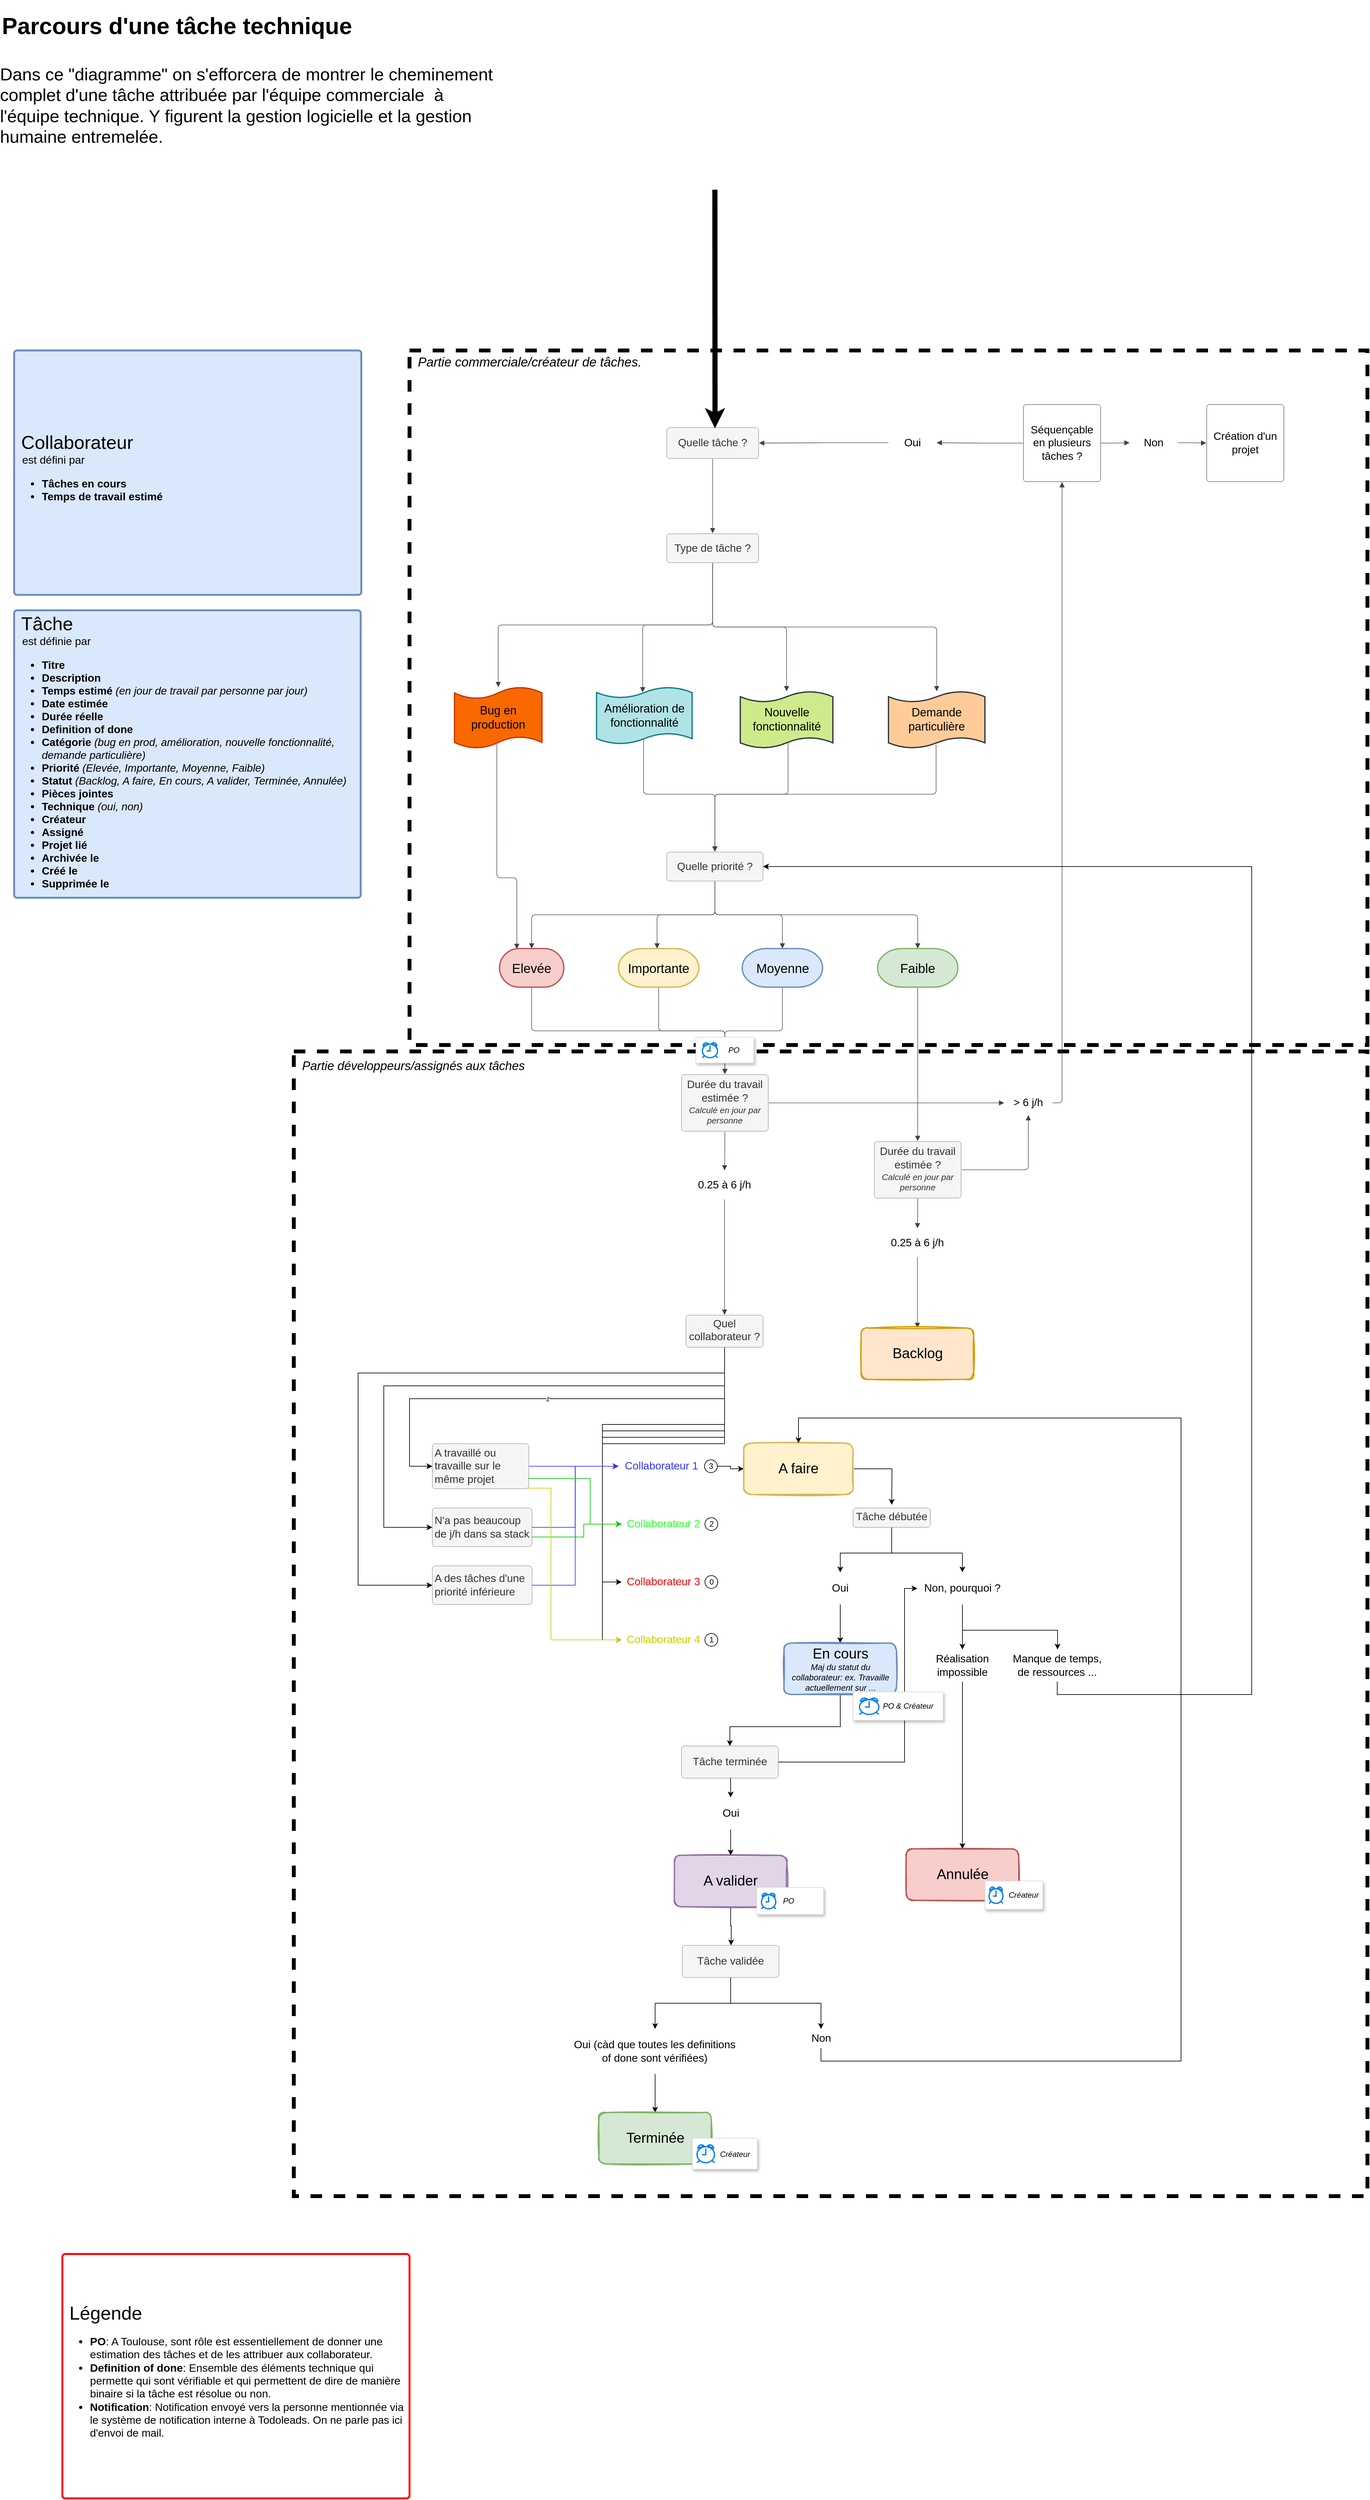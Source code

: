 <mxfile version="24.7.7">
  <diagram name="Page-1" id="fcZhdtvS9p5PEWPYI8Sy">
    <mxGraphModel dx="2917" dy="1961" grid="0" gridSize="10" guides="1" tooltips="1" connect="1" arrows="1" fold="1" page="1" pageScale="1" pageWidth="827" pageHeight="1169" math="0" shadow="0">
      <root>
        <mxCell id="0" />
        <mxCell id="1" parent="0" />
        <mxCell id="KmAEbtHQRBGaexXC9Sj9-1" value="" style="rounded=0;whiteSpace=wrap;html=1;fillColor=none;dashed=1;strokeWidth=6;" vertex="1" parent="1">
          <mxGeometry x="-1180" y="490" width="1670" height="1780" as="geometry" />
        </mxCell>
        <mxCell id="7268VmPEQmdFCBt6fVRC-45" value="" style="html=1;jettySize=18;whiteSpace=wrap;overflow=block;blockSpacing=1;fontSize=13;strokeColor=#3a414a;strokeOpacity=100;strokeWidth=0.8;rounded=1;arcSize=12;edgeStyle=orthogonalEdgeStyle;startArrow=none;endArrow=block;endFill=1;exitX=0.5;exitY=1.017;exitPerimeter=0;lucidId=GWr79bhpcn.O;" parent="1" source="7268VmPEQmdFCBt6fVRC-58" target="7268VmPEQmdFCBt6fVRC-217" edge="1">
          <mxGeometry width="100" height="100" relative="1" as="geometry">
            <Array as="points" />
            <mxPoint x="-870" y="-60" as="targetPoint" />
          </mxGeometry>
        </mxCell>
        <mxCell id="7268VmPEQmdFCBt6fVRC-46" value="" style="html=1;jettySize=18;whiteSpace=wrap;overflow=block;blockSpacing=1;fontSize=13;strokeColor=#3a414a;strokeOpacity=100;strokeWidth=0.8;rounded=1;arcSize=12;edgeStyle=orthogonalEdgeStyle;startArrow=none;endArrow=block;endFill=1;exitX=0.5;exitY=1.017;exitPerimeter=0;entryX=0.483;entryY=0.091;entryPerimeter=0;lucidId=5Yr7krDCe1~g;entryDx=0;entryDy=0;" parent="1" source="7268VmPEQmdFCBt6fVRC-58" target="7268VmPEQmdFCBt6fVRC-223" edge="1">
          <mxGeometry width="100" height="100" relative="1" as="geometry">
            <Array as="points" />
            <mxPoint x="-630" y="-59" as="targetPoint" />
          </mxGeometry>
        </mxCell>
        <mxCell id="7268VmPEQmdFCBt6fVRC-47" value="" style="html=1;jettySize=18;whiteSpace=wrap;overflow=block;blockSpacing=1;fontSize=13;strokeColor=#3a414a;strokeOpacity=100;strokeWidth=0.8;rounded=1;arcSize=12;edgeStyle=orthogonalEdgeStyle;startArrow=none;endArrow=block;endFill=1;exitX=0.5;exitY=1.017;exitPerimeter=0;lucidId=9Yr7BtLrKn6U;" parent="1" source="7268VmPEQmdFCBt6fVRC-58" target="7268VmPEQmdFCBt6fVRC-225" edge="1">
          <mxGeometry width="100" height="100" relative="1" as="geometry">
            <Array as="points" />
            <mxPoint x="-420.0" y="-60" as="targetPoint" />
          </mxGeometry>
        </mxCell>
        <mxCell id="7268VmPEQmdFCBt6fVRC-48" value="" style="html=1;jettySize=18;whiteSpace=wrap;overflow=block;blockSpacing=1;fontSize=13;strokeColor=#3a414a;strokeOpacity=100;strokeWidth=0.8;rounded=1;arcSize=12;edgeStyle=orthogonalEdgeStyle;startArrow=none;endArrow=block;endFill=1;exitX=0.5;exitY=1.017;exitPerimeter=0;lucidId=.Yr72rbnCcZs;" parent="1" source="7268VmPEQmdFCBt6fVRC-58" target="7268VmPEQmdFCBt6fVRC-224" edge="1">
          <mxGeometry width="100" height="100" relative="1" as="geometry">
            <Array as="points" />
          </mxGeometry>
        </mxCell>
        <mxCell id="7268VmPEQmdFCBt6fVRC-49" value="" style="html=1;jettySize=18;whiteSpace=wrap;overflow=block;blockSpacing=1;fontSize=13;strokeColor=#3a414a;strokeOpacity=100;strokeWidth=0.8;rounded=1;arcSize=12;edgeStyle=orthogonalEdgeStyle;startArrow=none;endArrow=block;endFill=1;exitX=0.5;exitY=1.017;exitPerimeter=0;entryX=0.5;entryY=0;entryPerimeter=0;lucidId=xZr7r6feh.bM;entryDx=0;entryDy=0;" parent="1" source="7268VmPEQmdFCBt6fVRC-59" target="7268VmPEQmdFCBt6fVRC-218" edge="1">
          <mxGeometry width="100" height="100" relative="1" as="geometry">
            <Array as="points" />
            <mxPoint x="-810" y="330" as="targetPoint" />
          </mxGeometry>
        </mxCell>
        <mxCell id="7268VmPEQmdFCBt6fVRC-50" value="" style="html=1;jettySize=18;whiteSpace=wrap;overflow=block;blockSpacing=1;fontSize=13;strokeColor=#3a414a;strokeOpacity=100;strokeWidth=0.8;rounded=1;arcSize=12;edgeStyle=orthogonalEdgeStyle;startArrow=none;endArrow=block;endFill=1;exitX=0.5;exitY=1.017;exitPerimeter=0;entryX=0.48;entryY=0;entryPerimeter=0;lucidId=v0r7iEhE~4Hi;entryDx=0;entryDy=0;" parent="1" source="7268VmPEQmdFCBt6fVRC-59" target="7268VmPEQmdFCBt6fVRC-219" edge="1">
          <mxGeometry width="100" height="100" relative="1" as="geometry">
            <Array as="points" />
            <mxPoint x="-615.0" y="330" as="targetPoint" />
          </mxGeometry>
        </mxCell>
        <mxCell id="7268VmPEQmdFCBt6fVRC-51" value="" style="html=1;jettySize=18;whiteSpace=wrap;overflow=block;blockSpacing=1;fontSize=13;strokeColor=#3a414a;strokeOpacity=100;strokeWidth=0.8;rounded=1;arcSize=12;edgeStyle=orthogonalEdgeStyle;startArrow=none;endArrow=block;endFill=1;exitX=0.5;exitY=1.017;exitPerimeter=0;entryX=0.5;entryY=0;entryPerimeter=0;lucidId=y0r72r68KfXO;entryDx=0;entryDy=0;" parent="1" source="7268VmPEQmdFCBt6fVRC-59" target="7268VmPEQmdFCBt6fVRC-220" edge="1">
          <mxGeometry width="100" height="100" relative="1" as="geometry">
            <Array as="points" />
            <mxPoint x="-420" y="330" as="targetPoint" />
          </mxGeometry>
        </mxCell>
        <mxCell id="7268VmPEQmdFCBt6fVRC-52" value="" style="html=1;jettySize=18;whiteSpace=wrap;overflow=block;blockSpacing=1;fontSize=13;strokeColor=#3a414a;strokeOpacity=100;strokeWidth=0.8;rounded=1;arcSize=12;edgeStyle=orthogonalEdgeStyle;startArrow=none;endArrow=block;endFill=1;exitX=0.5;exitY=1.017;exitPerimeter=0;entryX=0.5;entryY=0;entryPerimeter=0;lucidId=C0r7mXWmIQKI;entryDx=0;entryDy=0;" parent="1" source="7268VmPEQmdFCBt6fVRC-59" target="7268VmPEQmdFCBt6fVRC-222" edge="1">
          <mxGeometry width="100" height="100" relative="1" as="geometry">
            <Array as="points" />
            <mxPoint x="-210" y="330" as="targetPoint" />
          </mxGeometry>
        </mxCell>
        <mxCell id="7268VmPEQmdFCBt6fVRC-53" value="&lt;div style=&quot;display: flex; justify-content: center; text-align: center; align-items: baseline; font-size: 0; line-height: 1.25;margin-top: -2px;&quot;&gt;&lt;span&gt;&lt;span style=&quot;font-size:16.7px;&quot;&gt;Durée du travail estimée ?&#xa;&lt;/span&gt;&lt;span style=&quot;font-size:13.3px;font-style: italic;&quot;&gt;Calculé en jour par personne&lt;/span&gt;&lt;/span&gt;&lt;/div&gt;" style="html=1;overflow=block;blockSpacing=1;whiteSpace=wrap;fontSize=13;spacing=3.8;strokeColor=#666666;rounded=1;absoluteArcSize=1;arcSize=9;fillColor=#f5f5f5;strokeWidth=NaN;lucidId=x1r7ZiWbzoMB;fontColor=#333333;" parent="1" vertex="1">
          <mxGeometry x="-577" y="526" width="135" height="88" as="geometry" />
        </mxCell>
        <mxCell id="7268VmPEQmdFCBt6fVRC-54" value="" style="html=1;jettySize=18;whiteSpace=wrap;overflow=block;blockSpacing=1;fontSize=13;strokeColor=#3a414a;strokeOpacity=100;strokeWidth=0.8;rounded=1;arcSize=12;edgeStyle=orthogonalEdgeStyle;startArrow=none;endArrow=block;endFill=1;exitX=0.484;exitY=0.933;exitPerimeter=0;entryX=0.269;entryY=0.012;entryPerimeter=0;lucidId=e2r7PKSp98cc;exitDx=0;exitDy=0;entryDx=0;entryDy=0;" parent="1" source="7268VmPEQmdFCBt6fVRC-217" target="7268VmPEQmdFCBt6fVRC-218" edge="1">
          <mxGeometry width="100" height="100" relative="1" as="geometry">
            <Array as="points">
              <mxPoint x="-864" y="220" />
              <mxPoint x="-833" y="220" />
            </Array>
            <mxPoint x="-870" as="sourcePoint" />
          </mxGeometry>
        </mxCell>
        <mxCell id="7268VmPEQmdFCBt6fVRC-55" value="" style="html=1;jettySize=18;whiteSpace=wrap;overflow=block;blockSpacing=1;fontSize=13;strokeColor=#3a414a;strokeOpacity=100;strokeWidth=0.8;rounded=1;arcSize=12;edgeStyle=orthogonalEdgeStyle;startArrow=none;endArrow=block;endFill=1;exitX=0.514;exitY=0.903;exitPerimeter=0;entryX=0.5;entryY=-0.017;entryPerimeter=0;lucidId=j2r7BA~THjf5;exitDx=0;exitDy=0;" parent="1" source="7268VmPEQmdFCBt6fVRC-223" target="7268VmPEQmdFCBt6fVRC-59" edge="1">
          <mxGeometry width="100" height="100" relative="1" as="geometry">
            <Array as="points">
              <mxPoint x="-636" y="90" />
              <mxPoint x="-525" y="90" />
            </Array>
            <mxPoint x="-630" y="1" as="sourcePoint" />
          </mxGeometry>
        </mxCell>
        <mxCell id="7268VmPEQmdFCBt6fVRC-56" value="" style="html=1;jettySize=18;whiteSpace=wrap;overflow=block;blockSpacing=1;fontSize=13;strokeColor=#3a414a;strokeOpacity=100;strokeWidth=0.8;rounded=1;arcSize=12;edgeStyle=orthogonalEdgeStyle;startArrow=none;endArrow=block;endFill=1;exitX=0.516;exitY=0.875;exitPerimeter=0;entryX=0.5;entryY=-0.017;entryPerimeter=0;lucidId=q2r7TWV4VOhJ;exitDx=0;exitDy=0;" parent="1" source="7268VmPEQmdFCBt6fVRC-225" target="7268VmPEQmdFCBt6fVRC-59" edge="1">
          <mxGeometry width="100" height="100" relative="1" as="geometry">
            <Array as="points">
              <mxPoint x="-411" y="90" />
              <mxPoint x="-525" y="90" />
            </Array>
            <mxPoint x="-420.0" as="sourcePoint" />
          </mxGeometry>
        </mxCell>
        <mxCell id="7268VmPEQmdFCBt6fVRC-57" value="" style="html=1;jettySize=18;whiteSpace=wrap;overflow=block;blockSpacing=1;fontSize=13;strokeColor=#3a414a;strokeOpacity=100;strokeWidth=0.8;rounded=1;arcSize=12;edgeStyle=orthogonalEdgeStyle;startArrow=none;endArrow=block;endFill=1;exitX=0.494;exitY=0.938;exitPerimeter=0;entryX=0.5;entryY=-0.017;entryPerimeter=0;lucidId=u2r7fU8hXIdy;exitDx=0;exitDy=0;" parent="1" source="7268VmPEQmdFCBt6fVRC-224" target="7268VmPEQmdFCBt6fVRC-59" edge="1">
          <mxGeometry width="100" height="100" relative="1" as="geometry">
            <Array as="points">
              <mxPoint x="-181" y="90" />
              <mxPoint x="-525" y="90" />
            </Array>
          </mxGeometry>
        </mxCell>
        <mxCell id="7268VmPEQmdFCBt6fVRC-58" value="Type de tâche ?" style="html=1;overflow=block;blockSpacing=1;whiteSpace=wrap;fontSize=16.7;spacing=3.8;strokeColor=#666666;rounded=1;absoluteArcSize=1;arcSize=9;fillColor=#f5f5f5;strokeWidth=NaN;lucidId=j4r7KApGNP3D;fontColor=#333333;" parent="1" vertex="1">
          <mxGeometry x="-600" y="-315" width="143" height="45" as="geometry" />
        </mxCell>
        <mxCell id="7268VmPEQmdFCBt6fVRC-59" value="Quelle priorité ?" style="html=1;overflow=block;blockSpacing=1;whiteSpace=wrap;fontSize=16.7;spacing=3.8;strokeColor=#666666;rounded=1;absoluteArcSize=1;arcSize=9;fillColor=#f5f5f5;strokeWidth=NaN;lucidId=y4r7EGyVs_DY;fontColor=#333333;" parent="1" vertex="1">
          <mxGeometry x="-600" y="180" width="150" height="45" as="geometry" />
        </mxCell>
        <mxCell id="7268VmPEQmdFCBt6fVRC-60" value="" style="html=1;jettySize=18;whiteSpace=wrap;overflow=block;blockSpacing=1;fontSize=13;strokeColor=#3a414a;strokeOpacity=100;strokeWidth=0.8;rounded=1;arcSize=12;edgeStyle=orthogonalEdgeStyle;startArrow=none;endArrow=block;endFill=1;exitX=0.5;exitY=1;exitPerimeter=0;entryX=0.5;entryY=-0.009;entryPerimeter=0;lucidId=i6r7.LIMNPZT;exitDx=0;exitDy=0;" parent="1" source="7268VmPEQmdFCBt6fVRC-218" target="7268VmPEQmdFCBt6fVRC-53" edge="1">
          <mxGeometry width="100" height="100" relative="1" as="geometry">
            <Array as="points" />
            <mxPoint x="-810" y="390" as="sourcePoint" />
          </mxGeometry>
        </mxCell>
        <mxCell id="7268VmPEQmdFCBt6fVRC-61" value="" style="html=1;jettySize=18;whiteSpace=wrap;overflow=block;blockSpacing=1;fontSize=13;strokeColor=#3a414a;strokeOpacity=100;strokeWidth=0.8;rounded=1;arcSize=12;edgeStyle=orthogonalEdgeStyle;startArrow=none;endArrow=block;endFill=1;exitX=0.5;exitY=1;exitPerimeter=0;entryX=0.5;entryY=-0.009;entryPerimeter=0;lucidId=p6r7za8y9WH8;exitDx=0;exitDy=0;" parent="1" source="7268VmPEQmdFCBt6fVRC-219" target="7268VmPEQmdFCBt6fVRC-53" edge="1">
          <mxGeometry width="100" height="100" relative="1" as="geometry">
            <Array as="points" />
            <mxPoint x="-615.0" y="390" as="sourcePoint" />
          </mxGeometry>
        </mxCell>
        <mxCell id="7268VmPEQmdFCBt6fVRC-62" value="" style="html=1;jettySize=18;whiteSpace=wrap;overflow=block;blockSpacing=1;fontSize=13;strokeColor=#3a414a;strokeOpacity=100;strokeWidth=0.8;rounded=1;arcSize=12;edgeStyle=orthogonalEdgeStyle;startArrow=none;endArrow=block;endFill=1;exitX=0.5;exitY=1;exitPerimeter=0;entryX=0.5;entryY=-0.009;entryPerimeter=0;lucidId=B6r7BVNr0MH5;exitDx=0;exitDy=0;" parent="1" source="7268VmPEQmdFCBt6fVRC-220" target="7268VmPEQmdFCBt6fVRC-53" edge="1">
          <mxGeometry width="100" height="100" relative="1" as="geometry">
            <Array as="points" />
            <mxPoint x="-420" y="390" as="sourcePoint" />
          </mxGeometry>
        </mxCell>
        <mxCell id="7268VmPEQmdFCBt6fVRC-63" value="" style="html=1;jettySize=18;whiteSpace=wrap;overflow=block;blockSpacing=1;fontSize=13;strokeColor=#3a414a;strokeOpacity=100;strokeWidth=0.8;rounded=1;arcSize=12;edgeStyle=orthogonalEdgeStyle;startArrow=none;endArrow=block;endFill=1;entryX=0.5;entryY=-0.009;entryPerimeter=0;lucidId=F6r7zuVkJyv7;exitX=0.5;exitY=1;exitDx=0;exitDy=0;exitPerimeter=0;" parent="1" source="7268VmPEQmdFCBt6fVRC-222" target="7268VmPEQmdFCBt6fVRC-85" edge="1">
          <mxGeometry width="100" height="100" relative="1" as="geometry">
            <Array as="points" />
            <mxPoint x="-209" y="390" as="sourcePoint" />
          </mxGeometry>
        </mxCell>
        <mxCell id="7268VmPEQmdFCBt6fVRC-64" value="" style="html=1;jettySize=18;whiteSpace=wrap;overflow=block;blockSpacing=1;fontSize=13;strokeColor=#3a414a;strokeOpacity=100;strokeWidth=0.8;rounded=1;arcSize=12;edgeStyle=orthogonalEdgeStyle;startArrow=none;endArrow=block;endFill=1;exitX=0.5;exitY=1.009;exitPerimeter=0;entryX=0.5;entryY=0;entryPerimeter=0;lucidId=V6r7g9qa6I1i;" parent="1" source="7268VmPEQmdFCBt6fVRC-53" target="7268VmPEQmdFCBt6fVRC-65" edge="1">
          <mxGeometry width="100" height="100" relative="1" as="geometry">
            <Array as="points" />
          </mxGeometry>
        </mxCell>
        <mxCell id="7268VmPEQmdFCBt6fVRC-65" value="0.25 à 6 j/h" style="html=1;overflow=block;blockSpacing=1;whiteSpace=wrap;fontSize=16.7;spacing=3.8;strokeOpacity=0;fillOpacity=0;rounded=1;absoluteArcSize=1;arcSize=9;fillColor=#ffffff;strokeWidth=NaN;lucidId=X6r7Kn.4M4vJ;" parent="1" vertex="1">
          <mxGeometry x="-555" y="675" width="90" height="45" as="geometry" />
        </mxCell>
        <mxCell id="7268VmPEQmdFCBt6fVRC-66" value="" style="html=1;jettySize=18;whiteSpace=wrap;overflow=block;blockSpacing=1;fontSize=13;strokeColor=#3a414a;strokeOpacity=100;strokeWidth=0.8;rounded=1;arcSize=12;edgeStyle=orthogonalEdgeStyle;startArrow=none;endArrow=block;endFill=1;exitX=1.006;exitY=0.5;exitPerimeter=0;entryX=0;entryY=0.5;entryPerimeter=0;lucidId=y7r762tDR9xW;" parent="1" source="7268VmPEQmdFCBt6fVRC-53" target="7268VmPEQmdFCBt6fVRC-67" edge="1">
          <mxGeometry width="100" height="100" relative="1" as="geometry">
            <Array as="points" />
          </mxGeometry>
        </mxCell>
        <mxCell id="7268VmPEQmdFCBt6fVRC-67" value="&amp;gt; 6 j/h" style="html=1;overflow=block;blockSpacing=1;whiteSpace=wrap;fontSize=16.7;spacing=3.8;strokeOpacity=0;fillOpacity=0;rounded=1;absoluteArcSize=1;arcSize=9;fillColor=#ffffff;strokeWidth=NaN;lucidId=z7r7cQ-Ino3h;" parent="1" vertex="1">
          <mxGeometry x="-75" y="551" width="75" height="38" as="geometry" />
        </mxCell>
        <mxCell id="7268VmPEQmdFCBt6fVRC-68" value="" style="html=1;jettySize=18;whiteSpace=wrap;overflow=block;blockSpacing=1;fontSize=13;strokeColor=#3a414a;strokeOpacity=100;strokeWidth=0.8;rounded=1;arcSize=12;edgeStyle=orthogonalEdgeStyle;startArrow=none;endArrow=block;endFill=1;exitX=1;exitY=0.5;exitPerimeter=0;entryX=0.5;entryY=1.006;entryPerimeter=0;lucidId=.7r77-tQ36O4;" parent="1" source="7268VmPEQmdFCBt6fVRC-67" target="7268VmPEQmdFCBt6fVRC-69" edge="1">
          <mxGeometry width="100" height="100" relative="1" as="geometry">
            <Array as="points">
              <mxPoint x="15" y="570" />
            </Array>
          </mxGeometry>
        </mxCell>
        <mxCell id="7268VmPEQmdFCBt6fVRC-69" value="Séquençable en plusieurs tâches ?" style="html=1;overflow=block;blockSpacing=1;whiteSpace=wrap;fontSize=16.7;spacing=3.8;strokeColor=#000000;rounded=1;absoluteArcSize=1;arcSize=9;fillColor=none;strokeWidth=NaN;lucidId=~7r7wULAlt~f;" parent="1" vertex="1">
          <mxGeometry x="-45" y="-516" width="120" height="120" as="geometry" />
        </mxCell>
        <mxCell id="7268VmPEQmdFCBt6fVRC-70" value="" style="html=1;jettySize=18;whiteSpace=wrap;overflow=block;blockSpacing=1;fontSize=13;strokeColor=#3a414a;strokeOpacity=100;strokeWidth=0.8;rounded=1;arcSize=12;edgeStyle=orthogonalEdgeStyle;startArrow=none;endArrow=block;endFill=1;exitX=-0.006;exitY=0.5;exitPerimeter=0;entryX=1;entryY=0.5;entryPerimeter=0;lucidId=B_r7NjkyLdqk;" parent="1" source="7268VmPEQmdFCBt6fVRC-69" target="7268VmPEQmdFCBt6fVRC-71" edge="1">
          <mxGeometry width="100" height="100" relative="1" as="geometry">
            <Array as="points" />
          </mxGeometry>
        </mxCell>
        <mxCell id="7268VmPEQmdFCBt6fVRC-71" value="Oui" style="html=1;overflow=block;blockSpacing=1;whiteSpace=wrap;fontSize=16.7;spacing=3.8;strokeOpacity=0;fillOpacity=0;rounded=1;absoluteArcSize=1;arcSize=9;fillColor=#ffffff;strokeWidth=NaN;lucidId=C_r7Z1mVk2do;" parent="1" vertex="1">
          <mxGeometry x="-255" y="-479" width="75" height="45" as="geometry" />
        </mxCell>
        <mxCell id="7268VmPEQmdFCBt6fVRC-72" value="" style="html=1;jettySize=18;whiteSpace=wrap;overflow=block;blockSpacing=1;fontSize=13;strokeColor=#3a414a;strokeOpacity=100;strokeWidth=0.8;rounded=1;arcSize=12;edgeStyle=orthogonalEdgeStyle;startArrow=none;endArrow=block;endFill=1;exitX=0;exitY=0.5;exitPerimeter=0;entryX=1.005;entryY=0.5;entryPerimeter=0;lucidId=K_r78cQTjE8Y;" parent="1" source="7268VmPEQmdFCBt6fVRC-71" target="7268VmPEQmdFCBt6fVRC-91" edge="1">
          <mxGeometry width="100" height="100" relative="1" as="geometry">
            <Array as="points" />
          </mxGeometry>
        </mxCell>
        <mxCell id="7268VmPEQmdFCBt6fVRC-73" value="" style="html=1;jettySize=18;whiteSpace=wrap;overflow=block;blockSpacing=1;fontSize=13;strokeColor=#3a414a;strokeOpacity=100;strokeWidth=0.8;rounded=1;arcSize=12;edgeStyle=orthogonalEdgeStyle;startArrow=none;endArrow=block;endFill=1;exitX=1.006;exitY=0.5;exitPerimeter=0;entryX=0;entryY=0.5;entryPerimeter=0;lucidId=S_r7kf0IIELZ;" parent="1" source="7268VmPEQmdFCBt6fVRC-69" target="7268VmPEQmdFCBt6fVRC-74" edge="1">
          <mxGeometry width="100" height="100" relative="1" as="geometry">
            <Array as="points" />
          </mxGeometry>
        </mxCell>
        <mxCell id="7268VmPEQmdFCBt6fVRC-74" value="Non" style="html=1;overflow=block;blockSpacing=1;whiteSpace=wrap;fontSize=16.7;spacing=3.8;strokeOpacity=0;fillOpacity=0;rounded=1;absoluteArcSize=1;arcSize=9;fillColor=#ffffff;strokeWidth=NaN;lucidId=T_r7yN.Xvmcp;" parent="1" vertex="1">
          <mxGeometry x="120" y="-479" width="75" height="45" as="geometry" />
        </mxCell>
        <mxCell id="7268VmPEQmdFCBt6fVRC-75" value="" style="html=1;jettySize=18;whiteSpace=wrap;overflow=block;blockSpacing=1;fontSize=13;strokeColor=#3a414a;strokeOpacity=100;strokeWidth=0.8;rounded=1;arcSize=12;edgeStyle=orthogonalEdgeStyle;startArrow=none;endArrow=block;endFill=1;exitX=1;exitY=0.5;exitPerimeter=0;entryX=-0.006;entryY=0.5;entryPerimeter=0;lucidId=-_r7Xxgt.JMU;" parent="1" source="7268VmPEQmdFCBt6fVRC-74" target="7268VmPEQmdFCBt6fVRC-76" edge="1">
          <mxGeometry width="100" height="100" relative="1" as="geometry">
            <Array as="points" />
          </mxGeometry>
        </mxCell>
        <mxCell id="7268VmPEQmdFCBt6fVRC-76" value="Création d&#39;un projet" style="html=1;overflow=block;blockSpacing=1;whiteSpace=wrap;fontSize=16.7;spacing=3.8;strokeColor=#000000;rounded=1;absoluteArcSize=1;arcSize=9;fillColor=none;strokeWidth=NaN;lucidId=__r7heEoI50M;" parent="1" vertex="1">
          <mxGeometry x="240" y="-516" width="120" height="120" as="geometry" />
        </mxCell>
        <mxCell id="7268VmPEQmdFCBt6fVRC-80" value="" style="html=1;overflow=block;blockSpacing=1;whiteSpace=wrap;fontSize=16.7;align=center;spacing=3.8;strokeOpacity=0;fillOpacity=0;rounded=1;absoluteArcSize=1;arcSize=9;fillColor=#ffffff;strokeWidth=NaN;lucidId=cas78cJPZkww;" parent="1" vertex="1">
          <mxGeometry x="-270" y="-60" width="180" height="60" as="geometry" />
        </mxCell>
        <mxCell id="7268VmPEQmdFCBt6fVRC-85" value="&lt;div style=&quot;display: flex; justify-content: center; text-align: center; align-items: baseline; font-size: 0; line-height: 1.25;margin-top: -2px;&quot;&gt;&lt;span&gt;&lt;span style=&quot;font-size:16.7px;&quot;&gt;Durée du travail estimée ?&#xa;&lt;/span&gt;&lt;span style=&quot;font-size:13.3px;font-style: italic;&quot;&gt;Calculé en jour par personne&lt;/span&gt;&lt;/span&gt;&lt;/div&gt;" style="html=1;overflow=block;blockSpacing=1;whiteSpace=wrap;fontSize=13;spacing=3.8;strokeColor=#666666;rounded=1;absoluteArcSize=1;arcSize=9;fillColor=#f5f5f5;strokeWidth=NaN;lucidId=wbs7ypl_VjJa;fontColor=#333333;" parent="1" vertex="1">
          <mxGeometry x="-277" y="630" width="135" height="88" as="geometry" />
        </mxCell>
        <mxCell id="7268VmPEQmdFCBt6fVRC-86" value="" style="html=1;jettySize=18;whiteSpace=wrap;overflow=block;blockSpacing=1;fontSize=13;strokeColor=#3a414a;strokeOpacity=100;strokeWidth=0.8;rounded=1;arcSize=12;edgeStyle=orthogonalEdgeStyle;startArrow=none;endArrow=block;endFill=1;exitX=1.006;exitY=0.5;exitPerimeter=0;entryX=0.5;entryY=1;entryPerimeter=0;lucidId=7bs7uB7d7-~h;" parent="1" source="7268VmPEQmdFCBt6fVRC-85" target="7268VmPEQmdFCBt6fVRC-67" edge="1">
          <mxGeometry width="100" height="100" relative="1" as="geometry">
            <Array as="points" />
          </mxGeometry>
        </mxCell>
        <mxCell id="7268VmPEQmdFCBt6fVRC-87" value="0.25 à 6 j/h" style="html=1;overflow=block;blockSpacing=1;whiteSpace=wrap;fontSize=16.7;spacing=3.8;strokeOpacity=0;fillOpacity=0;rounded=1;absoluteArcSize=1;arcSize=9;fillColor=#ffffff;strokeWidth=NaN;lucidId=ycs7k-iV7Tm~;" parent="1" vertex="1">
          <mxGeometry x="-255" y="765" width="90" height="45" as="geometry" />
        </mxCell>
        <mxCell id="7268VmPEQmdFCBt6fVRC-88" value="" style="html=1;jettySize=18;whiteSpace=wrap;overflow=block;blockSpacing=1;fontSize=13;strokeColor=#3a414a;strokeOpacity=100;strokeWidth=0.8;rounded=1;arcSize=12;edgeStyle=orthogonalEdgeStyle;startArrow=none;endArrow=block;endFill=1;exitX=0.5;exitY=1.009;exitPerimeter=0;entryX=0.5;entryY=0;entryPerimeter=0;lucidId=Kcs7-iPhEJoN;" parent="1" source="7268VmPEQmdFCBt6fVRC-85" target="7268VmPEQmdFCBt6fVRC-87" edge="1">
          <mxGeometry width="100" height="100" relative="1" as="geometry">
            <Array as="points" />
          </mxGeometry>
        </mxCell>
        <mxCell id="7268VmPEQmdFCBt6fVRC-89" value="" style="html=1;jettySize=18;whiteSpace=wrap;overflow=block;blockSpacing=1;fontSize=13;strokeColor=#3a414a;strokeOpacity=100;strokeWidth=0.8;rounded=1;arcSize=12;edgeStyle=orthogonalEdgeStyle;startArrow=none;endArrow=block;endFill=1;exitX=0.5;exitY=1;exitPerimeter=0;lucidId=7cs7XB3quXUA;" parent="1" source="7268VmPEQmdFCBt6fVRC-87" target="7268VmPEQmdFCBt6fVRC-212" edge="1">
          <mxGeometry width="100" height="100" relative="1" as="geometry">
            <Array as="points" />
            <mxPoint x="-210" y="915" as="targetPoint" />
          </mxGeometry>
        </mxCell>
        <mxCell id="7268VmPEQmdFCBt6fVRC-91" value="Quelle tâche ?" style="html=1;overflow=block;blockSpacing=1;whiteSpace=wrap;fontSize=16.7;spacing=3.8;rounded=1;absoluteArcSize=1;arcSize=9;strokeWidth=NaN;lucidId=9es7En538.l.;fillColor=#f5f5f5;fontColor=#333333;strokeColor=#666666;" parent="1" vertex="1">
          <mxGeometry x="-600" y="-480" width="143" height="48" as="geometry" />
        </mxCell>
        <mxCell id="7268VmPEQmdFCBt6fVRC-92" value="" style="html=1;jettySize=18;whiteSpace=wrap;overflow=block;blockSpacing=1;fontSize=13;strokeColor=#3a414a;strokeOpacity=100;strokeWidth=0.8;rounded=1;arcSize=12;edgeStyle=orthogonalEdgeStyle;startArrow=none;endArrow=block;endFill=1;exitX=0.5;exitY=1.016;exitPerimeter=0;entryX=0.5;entryY=-0.017;entryPerimeter=0;lucidId=yfs7n4fkxC1-;" parent="1" source="7268VmPEQmdFCBt6fVRC-91" target="7268VmPEQmdFCBt6fVRC-58" edge="1">
          <mxGeometry width="100" height="100" relative="1" as="geometry">
            <Array as="points" />
          </mxGeometry>
        </mxCell>
        <mxCell id="7268VmPEQmdFCBt6fVRC-93" value="" style="html=1;jettySize=18;whiteSpace=wrap;overflow=block;blockSpacing=1;fontSize=13;strokeColor=#3a414a;strokeOpacity=100;strokeWidth=0.8;rounded=1;arcSize=12;edgeStyle=orthogonalEdgeStyle;startArrow=none;endArrow=block;endFill=1;exitX=0.5;exitY=1;exitPerimeter=0;entryX=0.5;entryY=-0.01;entryPerimeter=0;lucidId=Ogs7yv3sAOYD;" parent="1" source="7268VmPEQmdFCBt6fVRC-65" target="7268VmPEQmdFCBt6fVRC-94" edge="1">
          <mxGeometry width="100" height="100" relative="1" as="geometry">
            <Array as="points" />
          </mxGeometry>
        </mxCell>
        <mxCell id="7268VmPEQmdFCBt6fVRC-104" value="z" style="edgeStyle=orthogonalEdgeStyle;rounded=0;orthogonalLoop=1;jettySize=auto;html=1;exitX=0.5;exitY=1;exitDx=0;exitDy=0;entryX=0;entryY=0.5;entryDx=0;entryDy=0;" parent="1" source="7268VmPEQmdFCBt6fVRC-94" target="7268VmPEQmdFCBt6fVRC-105" edge="1">
          <mxGeometry relative="1" as="geometry">
            <mxPoint x="-980" y="1140" as="targetPoint" />
            <Array as="points">
              <mxPoint x="-510" y="1030" />
              <mxPoint x="-1000" y="1030" />
              <mxPoint x="-1000" y="1135" />
            </Array>
          </mxGeometry>
        </mxCell>
        <mxCell id="7268VmPEQmdFCBt6fVRC-130" style="edgeStyle=orthogonalEdgeStyle;rounded=0;orthogonalLoop=1;jettySize=auto;html=1;exitX=0.5;exitY=1;exitDx=0;exitDy=0;entryX=0;entryY=0.5;entryDx=0;entryDy=0;" parent="1" source="7268VmPEQmdFCBt6fVRC-94" target="7268VmPEQmdFCBt6fVRC-108" edge="1">
          <mxGeometry relative="1" as="geometry">
            <Array as="points">
              <mxPoint x="-510" y="990" />
              <mxPoint x="-1080" y="990" />
              <mxPoint x="-1080" y="1320" />
            </Array>
          </mxGeometry>
        </mxCell>
        <mxCell id="7268VmPEQmdFCBt6fVRC-228" style="edgeStyle=orthogonalEdgeStyle;rounded=0;orthogonalLoop=1;jettySize=auto;html=1;exitX=0.5;exitY=1;exitDx=0;exitDy=0;entryX=0;entryY=0.5;entryDx=0;entryDy=0;" parent="1" source="7268VmPEQmdFCBt6fVRC-94" target="7268VmPEQmdFCBt6fVRC-98" edge="1">
          <mxGeometry relative="1" as="geometry">
            <mxPoint x="-680" y="1140" as="targetPoint" />
            <Array as="points">
              <mxPoint x="-510" y="1070" />
              <mxPoint x="-700" y="1070" />
              <mxPoint x="-700" y="1135" />
            </Array>
          </mxGeometry>
        </mxCell>
        <mxCell id="7268VmPEQmdFCBt6fVRC-230" style="edgeStyle=orthogonalEdgeStyle;rounded=0;orthogonalLoop=1;jettySize=auto;html=1;exitX=0.5;exitY=1;exitDx=0;exitDy=0;entryX=0;entryY=0.5;entryDx=0;entryDy=0;" parent="1" source="7268VmPEQmdFCBt6fVRC-94" target="7268VmPEQmdFCBt6fVRC-140" edge="1">
          <mxGeometry relative="1" as="geometry">
            <Array as="points">
              <mxPoint x="-510" y="1080" />
              <mxPoint x="-700" y="1080" />
              <mxPoint x="-700" y="1225" />
            </Array>
          </mxGeometry>
        </mxCell>
        <mxCell id="7268VmPEQmdFCBt6fVRC-231" style="edgeStyle=orthogonalEdgeStyle;rounded=0;orthogonalLoop=1;jettySize=auto;html=1;exitX=0.5;exitY=1;exitDx=0;exitDy=0;entryX=0;entryY=0.5;entryDx=0;entryDy=0;" parent="1" source="7268VmPEQmdFCBt6fVRC-94" target="7268VmPEQmdFCBt6fVRC-152" edge="1">
          <mxGeometry relative="1" as="geometry">
            <Array as="points">
              <mxPoint x="-510" y="1090" />
              <mxPoint x="-700" y="1090" />
              <mxPoint x="-700" y="1315" />
            </Array>
          </mxGeometry>
        </mxCell>
        <mxCell id="7268VmPEQmdFCBt6fVRC-232" style="edgeStyle=orthogonalEdgeStyle;rounded=0;orthogonalLoop=1;jettySize=auto;html=1;exitX=0.5;exitY=1;exitDx=0;exitDy=0;entryX=0;entryY=0.5;entryDx=0;entryDy=0;" parent="1" source="7268VmPEQmdFCBt6fVRC-94" target="7268VmPEQmdFCBt6fVRC-155" edge="1">
          <mxGeometry relative="1" as="geometry">
            <mxPoint x="-680" y="1370" as="targetPoint" />
            <Array as="points">
              <mxPoint x="-510" y="1100" />
              <mxPoint x="-700" y="1100" />
              <mxPoint x="-700" y="1405" />
            </Array>
          </mxGeometry>
        </mxCell>
        <mxCell id="7268VmPEQmdFCBt6fVRC-94" value="Quel collaborateur ?&lt;div&gt;&lt;br&gt;&lt;/div&gt;" style="html=1;overflow=block;blockSpacing=1;whiteSpace=wrap;fontSize=16.7;spacing=3.8;strokeColor=#666666;rounded=1;absoluteArcSize=1;arcSize=9;fillColor=#f5f5f5;strokeWidth=NaN;lucidId=Qgs722q_PT3A;align=center;fontColor=#333333;" parent="1" vertex="1">
          <mxGeometry x="-570" y="900" width="120" height="50" as="geometry" />
        </mxCell>
        <mxCell id="7268VmPEQmdFCBt6fVRC-131" style="edgeStyle=orthogonalEdgeStyle;rounded=0;orthogonalLoop=1;jettySize=auto;html=1;exitX=1;exitY=0.5;exitDx=0;exitDy=0;entryX=0;entryY=0.5;entryDx=0;entryDy=0;fillColor=#dae8fc;strokeColor=#3333FF;fontColor=#3333FF;" parent="1" source="7268VmPEQmdFCBt6fVRC-105" target="7268VmPEQmdFCBt6fVRC-98" edge="1">
          <mxGeometry relative="1" as="geometry" />
        </mxCell>
        <mxCell id="7268VmPEQmdFCBt6fVRC-105" value="&lt;div&gt;A travaillé ou travaille sur le même projet&lt;/div&gt;" style="html=1;overflow=block;blockSpacing=1;whiteSpace=wrap;fontSize=16.7;spacing=3.8;strokeColor=#666666;rounded=1;absoluteArcSize=1;arcSize=9;fillColor=#f5f5f5;strokeWidth=NaN;lucidId=Qgs722q_PT3A;align=left;fontColor=#333333;" parent="1" vertex="1">
          <mxGeometry x="-964.5" y="1100" width="150" height="70" as="geometry" />
        </mxCell>
        <mxCell id="7268VmPEQmdFCBt6fVRC-142" style="edgeStyle=orthogonalEdgeStyle;rounded=0;orthogonalLoop=1;jettySize=auto;html=1;entryX=0;entryY=0.5;entryDx=0;entryDy=0;strokeColor=#00CC00;exitX=1;exitY=0.75;exitDx=0;exitDy=0;" parent="1" source="7268VmPEQmdFCBt6fVRC-107" target="7268VmPEQmdFCBt6fVRC-140" edge="1">
          <mxGeometry relative="1" as="geometry">
            <mxPoint x="-690" y="1270" as="sourcePoint" />
            <mxPoint x="-590.5" y="1275" as="targetPoint" />
            <Array as="points">
              <mxPoint x="-729" y="1245" />
              <mxPoint x="-729" y="1225" />
            </Array>
          </mxGeometry>
        </mxCell>
        <mxCell id="7268VmPEQmdFCBt6fVRC-107" value="N&#39;a pas beaucoup de j/h dans sa stack" style="html=1;overflow=block;blockSpacing=1;whiteSpace=wrap;fontSize=16.7;spacing=3.8;strokeColor=#666666;rounded=1;absoluteArcSize=1;arcSize=9;fillColor=#f5f5f5;strokeWidth=NaN;lucidId=Qgs722q_PT3A;align=left;fontColor=#333333;" parent="1" vertex="1">
          <mxGeometry x="-964.5" y="1200" width="155" height="60" as="geometry" />
        </mxCell>
        <mxCell id="7268VmPEQmdFCBt6fVRC-108" value="A des tâches d&#39;une priorité inférieure" style="html=1;overflow=block;blockSpacing=1;whiteSpace=wrap;fontSize=16.7;spacing=3.8;strokeColor=#666666;rounded=1;absoluteArcSize=1;arcSize=9;fillColor=#f5f5f5;strokeWidth=NaN;lucidId=Qgs722q_PT3A;align=left;fontColor=#333333;" parent="1" vertex="1">
          <mxGeometry x="-964.5" y="1290" width="155" height="60" as="geometry" />
        </mxCell>
        <mxCell id="7268VmPEQmdFCBt6fVRC-129" style="edgeStyle=orthogonalEdgeStyle;rounded=0;orthogonalLoop=1;jettySize=auto;html=1;exitX=0.5;exitY=1;exitDx=0;exitDy=0;entryX=0;entryY=0.5;entryDx=0;entryDy=0;" parent="1" source="7268VmPEQmdFCBt6fVRC-94" target="7268VmPEQmdFCBt6fVRC-107" edge="1">
          <mxGeometry relative="1" as="geometry">
            <mxPoint x="-954" y="1149" as="targetPoint" />
            <mxPoint x="-500" y="960" as="sourcePoint" />
            <Array as="points">
              <mxPoint x="-510" y="1010" />
              <mxPoint x="-1040" y="1010" />
              <mxPoint x="-1040" y="1230" />
            </Array>
          </mxGeometry>
        </mxCell>
        <mxCell id="7268VmPEQmdFCBt6fVRC-132" value="" style="group;fontColor=#3333FF;" parent="1" vertex="1" connectable="0">
          <mxGeometry x="-675" y="1120" width="154.5" height="65" as="geometry" />
        </mxCell>
        <mxCell id="7268VmPEQmdFCBt6fVRC-98" value="&lt;font color=&quot;#3333ff&quot;&gt;Collaborateur 1&lt;/font&gt;" style="html=1;overflow=block;blockSpacing=1;whiteSpace=wrap;fontSize=16.7;spacing=3.8;strokeColor=#unset;rounded=1;absoluteArcSize=1;arcSize=9;fillColor=none;strokeWidth=NaN;lucidId=vhs7WFJ5v-HP;" parent="7268VmPEQmdFCBt6fVRC-132" vertex="1">
          <mxGeometry width="133.831" height="30" as="geometry" />
        </mxCell>
        <mxCell id="7268VmPEQmdFCBt6fVRC-116" value="3" style="ellipse;whiteSpace=wrap;html=1;aspect=fixed;" parent="7268VmPEQmdFCBt6fVRC-132" vertex="1">
          <mxGeometry x="133.831" y="5" width="20" height="20" as="geometry" />
        </mxCell>
        <mxCell id="7268VmPEQmdFCBt6fVRC-134" style="edgeStyle=orthogonalEdgeStyle;rounded=0;orthogonalLoop=1;jettySize=auto;html=1;exitX=1;exitY=0.5;exitDx=0;exitDy=0;entryX=0;entryY=0.5;entryDx=0;entryDy=0;fillColor=#dae8fc;strokeColor=#3333FF;fontColor=#3333FF;" parent="1" source="7268VmPEQmdFCBt6fVRC-107" target="7268VmPEQmdFCBt6fVRC-98" edge="1">
          <mxGeometry relative="1" as="geometry">
            <mxPoint x="-834" y="1149" as="sourcePoint" />
            <mxPoint x="-664" y="1149" as="targetPoint" />
          </mxGeometry>
        </mxCell>
        <mxCell id="7268VmPEQmdFCBt6fVRC-138" style="edgeStyle=orthogonalEdgeStyle;rounded=0;orthogonalLoop=1;jettySize=auto;html=1;exitX=1;exitY=0.5;exitDx=0;exitDy=0;entryX=0;entryY=0.5;entryDx=0;entryDy=0;fillColor=#dae8fc;strokeColor=#3333FF;fontColor=#3333FF;" parent="1" source="7268VmPEQmdFCBt6fVRC-108" target="7268VmPEQmdFCBt6fVRC-98" edge="1">
          <mxGeometry relative="1" as="geometry">
            <mxPoint x="-799" y="1240" as="sourcePoint" />
            <mxPoint x="-664" y="1149" as="targetPoint" />
          </mxGeometry>
        </mxCell>
        <mxCell id="7268VmPEQmdFCBt6fVRC-139" value="" style="group;fontColor=#00CC00;" parent="1" vertex="1" connectable="0">
          <mxGeometry x="-670" y="1210" width="149.5" height="30" as="geometry" />
        </mxCell>
        <mxCell id="7268VmPEQmdFCBt6fVRC-140" value="&lt;font color=&quot;#33ff33&quot;&gt;Collaborateur 2&lt;/font&gt;" style="html=1;overflow=block;blockSpacing=1;whiteSpace=wrap;fontSize=16.7;spacing=3.8;strokeColor=#unset;rounded=1;absoluteArcSize=1;arcSize=9;fillColor=none;strokeWidth=NaN;lucidId=vhs7WFJ5v-HP;" parent="7268VmPEQmdFCBt6fVRC-139" vertex="1">
          <mxGeometry width="129.5" height="30" as="geometry" />
        </mxCell>
        <mxCell id="7268VmPEQmdFCBt6fVRC-141" value="2" style="ellipse;whiteSpace=wrap;html=1;aspect=fixed;" parent="7268VmPEQmdFCBt6fVRC-139" vertex="1">
          <mxGeometry x="129.5" y="5" width="20" height="20" as="geometry" />
        </mxCell>
        <mxCell id="7268VmPEQmdFCBt6fVRC-143" style="edgeStyle=orthogonalEdgeStyle;rounded=0;orthogonalLoop=1;jettySize=auto;html=1;strokeColor=#00CC00;exitX=1;exitY=0.75;exitDx=0;exitDy=0;entryX=0;entryY=0.5;entryDx=0;entryDy=0;" parent="1" source="7268VmPEQmdFCBt6fVRC-105" target="7268VmPEQmdFCBt6fVRC-140" edge="1">
          <mxGeometry relative="1" as="geometry">
            <mxPoint x="-799" y="1255" as="sourcePoint" />
            <mxPoint x="-680" y="1180" as="targetPoint" />
            <Array as="points">
              <mxPoint x="-719" y="1154" />
              <mxPoint x="-719" y="1225" />
            </Array>
          </mxGeometry>
        </mxCell>
        <mxCell id="7268VmPEQmdFCBt6fVRC-145" value="" style="html=1;overflow=block;blockSpacing=1;whiteSpace=wrap;fontSize=16.7;spacing=3.8;strokeColor=#unset;rounded=1;absoluteArcSize=1;arcSize=9;fillColor=none;strokeWidth=NaN;lucidId=vhs7WFJ5v-HP;" parent="1" vertex="1">
          <mxGeometry x="-660" y="1330" width="129.5" height="30" as="geometry" />
        </mxCell>
        <mxCell id="7268VmPEQmdFCBt6fVRC-151" value="" style="group;fontColor=#00CC00;" parent="1" vertex="1" connectable="0">
          <mxGeometry x="-670" y="1300" width="149.5" height="30" as="geometry" />
        </mxCell>
        <mxCell id="7268VmPEQmdFCBt6fVRC-152" value="&lt;font color=&quot;#ff0000&quot;&gt;Collaborateur 3&lt;/font&gt;" style="html=1;overflow=block;blockSpacing=1;whiteSpace=wrap;fontSize=16.7;spacing=3.8;strokeColor=#unset;rounded=1;absoluteArcSize=1;arcSize=9;fillColor=none;strokeWidth=NaN;lucidId=vhs7WFJ5v-HP;" parent="7268VmPEQmdFCBt6fVRC-151" vertex="1">
          <mxGeometry width="129.5" height="30" as="geometry" />
        </mxCell>
        <mxCell id="7268VmPEQmdFCBt6fVRC-153" value="0" style="ellipse;whiteSpace=wrap;html=1;aspect=fixed;" parent="7268VmPEQmdFCBt6fVRC-151" vertex="1">
          <mxGeometry x="129.5" y="5" width="20" height="20" as="geometry" />
        </mxCell>
        <mxCell id="7268VmPEQmdFCBt6fVRC-154" value="" style="group;fontColor=#00CC00;" parent="1" vertex="1" connectable="0">
          <mxGeometry x="-670" y="1390" width="149.5" height="30" as="geometry" />
        </mxCell>
        <mxCell id="7268VmPEQmdFCBt6fVRC-156" value="1" style="ellipse;whiteSpace=wrap;html=1;aspect=fixed;" parent="7268VmPEQmdFCBt6fVRC-154" vertex="1">
          <mxGeometry x="129.5" y="5" width="20" height="20" as="geometry" />
        </mxCell>
        <mxCell id="7268VmPEQmdFCBt6fVRC-157" style="edgeStyle=orthogonalEdgeStyle;rounded=0;orthogonalLoop=1;jettySize=auto;html=1;entryX=0;entryY=0.5;entryDx=0;entryDy=0;strokeColor=#CCCC00;exitX=1;exitY=1;exitDx=0;exitDy=0;" parent="1" source="7268VmPEQmdFCBt6fVRC-105" target="7268VmPEQmdFCBt6fVRC-155" edge="1">
          <mxGeometry relative="1" as="geometry">
            <mxPoint x="-799" y="1255" as="sourcePoint" />
            <mxPoint x="-660" y="1235" as="targetPoint" />
            <Array as="points">
              <mxPoint x="-780" y="1169" />
              <mxPoint x="-780" y="1405" />
            </Array>
          </mxGeometry>
        </mxCell>
        <mxCell id="7268VmPEQmdFCBt6fVRC-155" value="&lt;font color=&quot;#cccc00&quot;&gt;Collaborateur 4&lt;/font&gt;" style="html=1;overflow=block;blockSpacing=1;whiteSpace=wrap;fontSize=16.7;spacing=3.8;strokeColor=#unset;rounded=1;absoluteArcSize=1;arcSize=9;fillColor=none;strokeWidth=NaN;lucidId=vhs7WFJ5v-HP;" parent="1" vertex="1">
          <mxGeometry x="-670" y="1390" width="129.5" height="30" as="geometry" />
        </mxCell>
        <mxCell id="7268VmPEQmdFCBt6fVRC-162" style="edgeStyle=orthogonalEdgeStyle;rounded=0;orthogonalLoop=1;jettySize=auto;html=1;exitX=0.5;exitY=1;exitDx=0;exitDy=0;" parent="1" source="7268VmPEQmdFCBt6fVRC-167" target="7268VmPEQmdFCBt6fVRC-170" edge="1">
          <mxGeometry relative="1" as="geometry">
            <mxPoint x="-330" y="1300" as="targetPoint" />
            <mxPoint x="-250.45" y="1240" as="sourcePoint" />
            <Array as="points">
              <mxPoint x="-250" y="1270" />
              <mxPoint x="-330" y="1270" />
            </Array>
          </mxGeometry>
        </mxCell>
        <mxCell id="7268VmPEQmdFCBt6fVRC-158" style="edgeStyle=orthogonalEdgeStyle;rounded=0;orthogonalLoop=1;jettySize=auto;html=1;entryX=0.5;entryY=0;entryDx=0;entryDy=0;" parent="1" source="7268VmPEQmdFCBt6fVRC-168" edge="1">
          <mxGeometry relative="1" as="geometry">
            <mxPoint x="-250" y="1195" as="targetPoint" />
          </mxGeometry>
        </mxCell>
        <mxCell id="7268VmPEQmdFCBt6fVRC-171" style="edgeStyle=orthogonalEdgeStyle;rounded=0;orthogonalLoop=1;jettySize=auto;html=1;exitX=0.5;exitY=1;exitDx=0;exitDy=0;entryX=0.5;entryY=0;entryDx=0;entryDy=0;" parent="1" source="7268VmPEQmdFCBt6fVRC-167" target="7268VmPEQmdFCBt6fVRC-172" edge="1">
          <mxGeometry relative="1" as="geometry">
            <mxPoint x="-160.0" y="1300.0" as="targetPoint" />
            <Array as="points">
              <mxPoint x="-250" y="1270" />
              <mxPoint x="-140" y="1270" />
            </Array>
          </mxGeometry>
        </mxCell>
        <mxCell id="7268VmPEQmdFCBt6fVRC-167" value="&lt;div&gt;Tâche débutée&lt;/div&gt;&lt;div&gt;&lt;br&gt;&lt;/div&gt;" style="html=1;overflow=block;blockSpacing=1;whiteSpace=wrap;fontSize=16.7;spacing=3.8;strokeColor=#666666;rounded=1;absoluteArcSize=1;arcSize=9;fillColor=#f5f5f5;strokeWidth=NaN;lucidId=Qgs722q_PT3A;align=center;fontColor=#333333;" parent="1" vertex="1">
          <mxGeometry x="-310" y="1200" width="120" height="30" as="geometry" />
        </mxCell>
        <mxCell id="7268VmPEQmdFCBt6fVRC-169" value="" style="edgeStyle=orthogonalEdgeStyle;rounded=0;orthogonalLoop=1;jettySize=auto;html=1;entryX=0;entryY=0.5;entryDx=0;entryDy=0;" parent="1" source="7268VmPEQmdFCBt6fVRC-116" target="7268VmPEQmdFCBt6fVRC-168" edge="1">
          <mxGeometry relative="1" as="geometry">
            <mxPoint x="-250" y="1195" as="targetPoint" />
            <mxPoint x="-521" y="1139" as="sourcePoint" />
          </mxGeometry>
        </mxCell>
        <mxCell id="7268VmPEQmdFCBt6fVRC-168" value="&lt;font style=&quot;font-size: 22px;&quot;&gt;A faire&lt;/font&gt;" style="rounded=1;whiteSpace=wrap;html=1;strokeWidth=2;fillWeight=4;hachureGap=8;hachureAngle=45;fillColor=#fff2cc;sketch=1;strokeColor=#d6b656;fillStyle=solid;" parent="1" vertex="1">
          <mxGeometry x="-480" y="1099" width="170" height="80" as="geometry" />
        </mxCell>
        <mxCell id="7268VmPEQmdFCBt6fVRC-173" style="edgeStyle=orthogonalEdgeStyle;rounded=0;orthogonalLoop=1;jettySize=auto;html=1;exitX=0.5;exitY=1;exitDx=0;exitDy=0;" parent="1" source="7268VmPEQmdFCBt6fVRC-170" target="7268VmPEQmdFCBt6fVRC-175" edge="1">
          <mxGeometry relative="1" as="geometry">
            <mxPoint x="-330.0" y="1410.0" as="targetPoint" />
          </mxGeometry>
        </mxCell>
        <mxCell id="7268VmPEQmdFCBt6fVRC-170" value="&lt;div&gt;Oui&lt;/div&gt;" style="html=1;overflow=block;blockSpacing=1;whiteSpace=wrap;fontSize=16.7;spacing=3.8;strokeColor=#unset;rounded=1;absoluteArcSize=1;arcSize=9;fillColor=none;strokeWidth=NaN;lucidId=Qgs722q_PT3A;align=center;" parent="1" vertex="1">
          <mxGeometry x="-390" y="1300" width="120" height="50" as="geometry" />
        </mxCell>
        <mxCell id="7268VmPEQmdFCBt6fVRC-182" style="edgeStyle=orthogonalEdgeStyle;rounded=0;orthogonalLoop=1;jettySize=auto;html=1;exitX=0.5;exitY=1;exitDx=0;exitDy=0;entryX=0.5;entryY=0;entryDx=0;entryDy=0;" parent="1" source="7268VmPEQmdFCBt6fVRC-172" target="7268VmPEQmdFCBt6fVRC-180" edge="1">
          <mxGeometry relative="1" as="geometry" />
        </mxCell>
        <mxCell id="7268VmPEQmdFCBt6fVRC-172" value="&lt;div&gt;Non, pourquoi ?&lt;/div&gt;" style="html=1;overflow=block;blockSpacing=1;whiteSpace=wrap;fontSize=16.7;spacing=3.8;strokeColor=#unset;rounded=1;absoluteArcSize=1;arcSize=9;fillColor=none;strokeWidth=NaN;lucidId=Qgs722q_PT3A;align=center;" parent="1" vertex="1">
          <mxGeometry x="-210" y="1300" width="140" height="50" as="geometry" />
        </mxCell>
        <mxCell id="7268VmPEQmdFCBt6fVRC-189" style="edgeStyle=orthogonalEdgeStyle;rounded=0;orthogonalLoop=1;jettySize=auto;html=1;exitX=0.5;exitY=1;exitDx=0;exitDy=0;entryX=0.5;entryY=0;entryDx=0;entryDy=0;" parent="1" source="7268VmPEQmdFCBt6fVRC-175" target="7268VmPEQmdFCBt6fVRC-192" edge="1">
          <mxGeometry relative="1" as="geometry">
            <mxPoint x="-510" y="1520" as="targetPoint" />
            <Array as="points">
              <mxPoint x="-330" y="1540" />
              <mxPoint x="-501" y="1540" />
            </Array>
          </mxGeometry>
        </mxCell>
        <mxCell id="7268VmPEQmdFCBt6fVRC-175" value="&lt;font style=&quot;font-size: 22px;&quot;&gt;En cours&lt;/font&gt;&lt;div&gt;&lt;font size=&quot;1&quot; style=&quot;&quot;&gt;&lt;i style=&quot;font-size: 13px;&quot;&gt;Maj du statut du collaborateur: ex. Travaille actuellement sur ...&lt;/i&gt;&lt;/font&gt;&lt;/div&gt;" style="rounded=1;whiteSpace=wrap;html=1;strokeWidth=2;fillWeight=4;hachureGap=8;hachureAngle=45;fillColor=#dae8fc;sketch=1;strokeColor=#6c8ebf;fillStyle=solid;align=center;" parent="1" vertex="1">
          <mxGeometry x="-417.5" y="1410" width="175" height="80" as="geometry" />
        </mxCell>
        <mxCell id="7268VmPEQmdFCBt6fVRC-187" style="edgeStyle=orthogonalEdgeStyle;rounded=0;orthogonalLoop=1;jettySize=auto;html=1;exitX=0.5;exitY=1;exitDx=0;exitDy=0;entryX=0.5;entryY=0;entryDx=0;entryDy=0;" parent="1" source="7268VmPEQmdFCBt6fVRC-180" target="7268VmPEQmdFCBt6fVRC-186" edge="1">
          <mxGeometry relative="1" as="geometry" />
        </mxCell>
        <mxCell id="7268VmPEQmdFCBt6fVRC-180" value="&lt;div&gt;Réalisation impossible&lt;/div&gt;" style="html=1;overflow=block;blockSpacing=1;whiteSpace=wrap;fontSize=16.7;spacing=3.8;strokeColor=#unset;rounded=1;absoluteArcSize=1;arcSize=9;fillColor=none;strokeWidth=NaN;lucidId=Qgs722q_PT3A;align=center;" parent="1" vertex="1">
          <mxGeometry x="-200" y="1420" width="120" height="50" as="geometry" />
        </mxCell>
        <mxCell id="7268VmPEQmdFCBt6fVRC-184" style="edgeStyle=orthogonalEdgeStyle;rounded=0;orthogonalLoop=1;jettySize=auto;html=1;exitX=0.5;exitY=1;exitDx=0;exitDy=0;entryX=0.5;entryY=0;entryDx=0;entryDy=0;" parent="1" source="7268VmPEQmdFCBt6fVRC-172" target="7268VmPEQmdFCBt6fVRC-185" edge="1">
          <mxGeometry relative="1" as="geometry">
            <mxPoint x="-130" y="1360" as="sourcePoint" />
            <mxPoint x="-10" y="1430" as="targetPoint" />
            <Array as="points">
              <mxPoint x="-140" y="1390" />
              <mxPoint x="8" y="1390" />
              <mxPoint x="8" y="1420" />
            </Array>
          </mxGeometry>
        </mxCell>
        <mxCell id="7268VmPEQmdFCBt6fVRC-188" style="edgeStyle=orthogonalEdgeStyle;rounded=0;orthogonalLoop=1;jettySize=auto;html=1;exitX=0.5;exitY=1;exitDx=0;exitDy=0;entryX=1;entryY=0.5;entryDx=0;entryDy=0;" parent="1" source="7268VmPEQmdFCBt6fVRC-185" target="7268VmPEQmdFCBt6fVRC-59" edge="1">
          <mxGeometry relative="1" as="geometry">
            <Array as="points">
              <mxPoint x="8" y="1490" />
              <mxPoint x="310" y="1490" />
              <mxPoint x="310" y="202" />
            </Array>
          </mxGeometry>
        </mxCell>
        <mxCell id="7268VmPEQmdFCBt6fVRC-185" value="&lt;div&gt;Manque de temps, de ressources ...&lt;/div&gt;" style="html=1;overflow=block;blockSpacing=1;whiteSpace=wrap;fontSize=16.7;spacing=3.8;strokeColor=#unset;rounded=1;absoluteArcSize=1;arcSize=9;fillColor=none;strokeWidth=NaN;lucidId=Qgs722q_PT3A;align=center;" parent="1" vertex="1">
          <mxGeometry x="-75" y="1420" width="165" height="50" as="geometry" />
        </mxCell>
        <mxCell id="7268VmPEQmdFCBt6fVRC-186" value="&lt;span style=&quot;font-size: 22px;&quot;&gt;Annulée&lt;/span&gt;" style="rounded=1;whiteSpace=wrap;html=1;strokeWidth=2;fillWeight=4;hachureGap=8;hachureAngle=45;fillColor=#f8cecc;sketch=1;strokeColor=#b85450;fillStyle=solid;align=center;labelBackgroundColor=none;" parent="1" vertex="1">
          <mxGeometry x="-227.5" y="1730" width="175" height="80" as="geometry" />
        </mxCell>
        <mxCell id="7268VmPEQmdFCBt6fVRC-194" style="edgeStyle=orthogonalEdgeStyle;rounded=0;orthogonalLoop=1;jettySize=auto;html=1;exitX=0.5;exitY=1;exitDx=0;exitDy=0;" parent="1" source="7268VmPEQmdFCBt6fVRC-190" edge="1">
          <mxGeometry relative="1" as="geometry">
            <mxPoint x="-499.923" y="1880" as="targetPoint" />
          </mxGeometry>
        </mxCell>
        <mxCell id="7268VmPEQmdFCBt6fVRC-190" value="&lt;span style=&quot;font-size: 22px;&quot;&gt;A valider&lt;/span&gt;" style="rounded=1;whiteSpace=wrap;html=1;strokeWidth=2;fillWeight=4;hachureGap=8;hachureAngle=45;fillColor=#e1d5e7;sketch=1;strokeColor=#9673a6;fillStyle=solid;align=center;" parent="1" vertex="1">
          <mxGeometry x="-588" y="1740" width="175" height="80" as="geometry" />
        </mxCell>
        <mxCell id="7268VmPEQmdFCBt6fVRC-193" style="edgeStyle=orthogonalEdgeStyle;rounded=0;orthogonalLoop=1;jettySize=auto;html=1;exitX=0.5;exitY=1;exitDx=0;exitDy=0;entryX=0.5;entryY=0;entryDx=0;entryDy=0;" parent="1" source="7268VmPEQmdFCBt6fVRC-192" target="7268VmPEQmdFCBt6fVRC-207" edge="1">
          <mxGeometry relative="1" as="geometry" />
        </mxCell>
        <mxCell id="7268VmPEQmdFCBt6fVRC-192" value="&lt;div&gt;Tâche terminée&lt;/div&gt;" style="html=1;overflow=block;blockSpacing=1;whiteSpace=wrap;fontSize=16.7;spacing=3.8;strokeColor=#666666;rounded=1;absoluteArcSize=1;arcSize=9;fillColor=#f5f5f5;strokeWidth=NaN;lucidId=Qgs722q_PT3A;align=center;fontColor=#333333;" parent="1" vertex="1">
          <mxGeometry x="-577" y="1570" width="150.5" height="50" as="geometry" />
        </mxCell>
        <mxCell id="7268VmPEQmdFCBt6fVRC-196" style="edgeStyle=orthogonalEdgeStyle;rounded=0;orthogonalLoop=1;jettySize=auto;html=1;exitX=0.5;exitY=1;exitDx=0;exitDy=0;entryX=0.5;entryY=0;entryDx=0;entryDy=0;" parent="1" source="7268VmPEQmdFCBt6fVRC-195" target="7268VmPEQmdFCBt6fVRC-197" edge="1">
          <mxGeometry relative="1" as="geometry">
            <mxPoint x="-620" y="2010" as="targetPoint" />
          </mxGeometry>
        </mxCell>
        <mxCell id="7268VmPEQmdFCBt6fVRC-204" style="edgeStyle=orthogonalEdgeStyle;rounded=0;orthogonalLoop=1;jettySize=auto;html=1;exitX=0.5;exitY=1;exitDx=0;exitDy=0;entryX=0.5;entryY=0;entryDx=0;entryDy=0;" parent="1" source="7268VmPEQmdFCBt6fVRC-195" target="7268VmPEQmdFCBt6fVRC-205" edge="1">
          <mxGeometry relative="1" as="geometry">
            <mxPoint x="-360" y="2010" as="targetPoint" />
          </mxGeometry>
        </mxCell>
        <mxCell id="7268VmPEQmdFCBt6fVRC-195" value="&lt;div&gt;Tâche validée&lt;/div&gt;" style="html=1;overflow=block;blockSpacing=1;whiteSpace=wrap;fontSize=16.7;spacing=3.8;strokeColor=#666666;rounded=1;absoluteArcSize=1;arcSize=9;fillColor=#f5f5f5;strokeWidth=NaN;lucidId=Qgs722q_PT3A;align=center;fontColor=#333333;" parent="1" vertex="1">
          <mxGeometry x="-575.75" y="1880" width="150.5" height="50" as="geometry" />
        </mxCell>
        <mxCell id="7268VmPEQmdFCBt6fVRC-203" style="edgeStyle=orthogonalEdgeStyle;rounded=0;orthogonalLoop=1;jettySize=auto;html=1;exitX=0.5;exitY=1;exitDx=0;exitDy=0;entryX=0.5;entryY=0;entryDx=0;entryDy=0;" parent="1" source="7268VmPEQmdFCBt6fVRC-197" target="7268VmPEQmdFCBt6fVRC-202" edge="1">
          <mxGeometry relative="1" as="geometry" />
        </mxCell>
        <mxCell id="7268VmPEQmdFCBt6fVRC-197" value="&lt;div&gt;Oui (càd que toutes les definitions of done sont vérifiées)&lt;/div&gt;" style="html=1;overflow=block;blockSpacing=1;whiteSpace=wrap;fontSize=16.7;spacing=3.8;strokeColor=#unset;rounded=1;absoluteArcSize=1;arcSize=9;fillColor=none;strokeWidth=NaN;lucidId=Qgs722q_PT3A;align=center;" parent="1" vertex="1">
          <mxGeometry x="-750.62" y="2010" width="265.25" height="70" as="geometry" />
        </mxCell>
        <mxCell id="7268VmPEQmdFCBt6fVRC-202" value="&lt;span style=&quot;font-size: 22px;&quot;&gt;Terminée&lt;/span&gt;" style="rounded=1;whiteSpace=wrap;html=1;strokeWidth=2;fillWeight=4;hachureGap=8;hachureAngle=45;fillColor=#d5e8d4;sketch=1;strokeColor=#82b366;fillStyle=solid;align=center;" parent="1" vertex="1">
          <mxGeometry x="-705.5" y="2140" width="175" height="80" as="geometry" />
        </mxCell>
        <mxCell id="7268VmPEQmdFCBt6fVRC-206" style="edgeStyle=orthogonalEdgeStyle;rounded=0;orthogonalLoop=1;jettySize=auto;html=1;exitX=0.5;exitY=1;exitDx=0;exitDy=0;entryX=0.5;entryY=0;entryDx=0;entryDy=0;" parent="1" source="7268VmPEQmdFCBt6fVRC-205" target="7268VmPEQmdFCBt6fVRC-168" edge="1">
          <mxGeometry relative="1" as="geometry">
            <mxPoint x="-320" y="1690" as="targetPoint" />
            <Array as="points">
              <mxPoint x="-360" y="2060" />
              <mxPoint x="200" y="2060" />
              <mxPoint x="200" y="1060" />
              <mxPoint x="-395" y="1060" />
            </Array>
          </mxGeometry>
        </mxCell>
        <mxCell id="7268VmPEQmdFCBt6fVRC-205" value="&lt;div&gt;Non&lt;/div&gt;" style="html=1;overflow=block;blockSpacing=1;whiteSpace=wrap;fontSize=16.7;spacing=3.8;strokeColor=#unset;rounded=1;absoluteArcSize=1;arcSize=9;fillColor=none;strokeWidth=NaN;lucidId=Qgs722q_PT3A;align=center;" parent="1" vertex="1">
          <mxGeometry x="-417.5" y="2010" width="115" height="30" as="geometry" />
        </mxCell>
        <mxCell id="7268VmPEQmdFCBt6fVRC-208" style="edgeStyle=orthogonalEdgeStyle;rounded=0;orthogonalLoop=1;jettySize=auto;html=1;exitX=0.5;exitY=1;exitDx=0;exitDy=0;entryX=0.5;entryY=0;entryDx=0;entryDy=0;" parent="1" source="7268VmPEQmdFCBt6fVRC-207" target="7268VmPEQmdFCBt6fVRC-190" edge="1">
          <mxGeometry relative="1" as="geometry" />
        </mxCell>
        <mxCell id="7268VmPEQmdFCBt6fVRC-207" value="&lt;div&gt;Oui&lt;/div&gt;" style="html=1;overflow=block;blockSpacing=1;whiteSpace=wrap;fontSize=16.7;spacing=3.8;strokeColor=#unset;rounded=1;absoluteArcSize=1;arcSize=9;fillColor=none;strokeWidth=NaN;lucidId=Qgs722q_PT3A;align=center;" parent="1" vertex="1">
          <mxGeometry x="-560.5" y="1650" width="120" height="50" as="geometry" />
        </mxCell>
        <mxCell id="7268VmPEQmdFCBt6fVRC-209" style="edgeStyle=orthogonalEdgeStyle;rounded=0;orthogonalLoop=1;jettySize=auto;html=1;exitX=1;exitY=0.5;exitDx=0;exitDy=0;entryX=0;entryY=0.5;entryDx=0;entryDy=0;" parent="1" source="7268VmPEQmdFCBt6fVRC-192" target="7268VmPEQmdFCBt6fVRC-172" edge="1">
          <mxGeometry relative="1" as="geometry">
            <mxPoint x="-331.5" y="1600" as="sourcePoint" />
            <mxPoint x="-317.5" y="1620" as="targetPoint" />
            <Array as="points">
              <mxPoint x="-230" y="1595" />
              <mxPoint x="-230" y="1325" />
            </Array>
          </mxGeometry>
        </mxCell>
        <mxCell id="7268VmPEQmdFCBt6fVRC-212" value="&lt;font style=&quot;font-size: 22px;&quot;&gt;Backlog&lt;/font&gt;" style="rounded=1;whiteSpace=wrap;html=1;strokeWidth=2;fillWeight=4;hachureGap=8;hachureAngle=45;fillColor=#ffe6cc;sketch=1;strokeColor=#d79b00;fillStyle=solid;align=center;labelBackgroundColor=none;" parent="1" vertex="1">
          <mxGeometry x="-297.5" y="920" width="175" height="80" as="geometry" />
        </mxCell>
        <mxCell id="7268VmPEQmdFCBt6fVRC-217" value="&lt;font style=&quot;font-size: 18px;&quot;&gt;Bug en production&lt;/font&gt;" style="shape=tape;whiteSpace=wrap;html=1;strokeWidth=2;size=0.19;fillColor=#fa6800;fontColor=#000000;strokeColor=#C73500;" parent="1" vertex="1">
          <mxGeometry x="-930" y="-76.5" width="136" height="95" as="geometry" />
        </mxCell>
        <mxCell id="7268VmPEQmdFCBt6fVRC-218" value="&lt;font style=&quot;font-size: 20px;&quot;&gt;Elevée&lt;/font&gt;" style="strokeWidth=2;html=1;shape=mxgraph.flowchart.terminator;whiteSpace=wrap;fillColor=#f8cecc;strokeColor=#b85450;" parent="1" vertex="1">
          <mxGeometry x="-860" y="330" width="100" height="60" as="geometry" />
        </mxCell>
        <mxCell id="7268VmPEQmdFCBt6fVRC-219" value="&lt;font style=&quot;font-size: 20px;&quot;&gt;Importante&lt;/font&gt;" style="strokeWidth=2;html=1;shape=mxgraph.flowchart.terminator;whiteSpace=wrap;fillColor=#fff2cc;strokeColor=#d6b656;" parent="1" vertex="1">
          <mxGeometry x="-675" y="330" width="125" height="60" as="geometry" />
        </mxCell>
        <mxCell id="7268VmPEQmdFCBt6fVRC-220" value="&lt;font style=&quot;font-size: 20px;&quot;&gt;Moyenne&lt;/font&gt;" style="strokeWidth=2;html=1;shape=mxgraph.flowchart.terminator;whiteSpace=wrap;fillColor=#dae8fc;strokeColor=#6c8ebf;" parent="1" vertex="1">
          <mxGeometry x="-482.5" y="330" width="125" height="60" as="geometry" />
        </mxCell>
        <mxCell id="7268VmPEQmdFCBt6fVRC-222" value="&lt;font style=&quot;font-size: 20px;&quot;&gt;Faible&lt;/font&gt;" style="strokeWidth=2;html=1;shape=mxgraph.flowchart.terminator;whiteSpace=wrap;fillColor=#d5e8d4;strokeColor=#82b366;" parent="1" vertex="1">
          <mxGeometry x="-272" y="330" width="125" height="60" as="geometry" />
        </mxCell>
        <mxCell id="7268VmPEQmdFCBt6fVRC-223" value="&lt;font style=&quot;font-size: 18px;&quot;&gt;Amélioration de fonctionnalité&lt;/font&gt;" style="shape=tape;whiteSpace=wrap;html=1;strokeWidth=2;size=0.19;fillColor=#b0e3e6;strokeColor=#0e8088;" parent="1" vertex="1">
          <mxGeometry x="-709.08" y="-76.5" width="148.58" height="88.5" as="geometry" />
        </mxCell>
        <mxCell id="7268VmPEQmdFCBt6fVRC-224" value="&lt;font style=&quot;font-size: 18px;&quot;&gt;Demande particulière&lt;/font&gt;" style="shape=tape;whiteSpace=wrap;html=1;strokeWidth=2;size=0.19;fillColor=#ffcc99;strokeColor=#36393d;" parent="1" vertex="1">
          <mxGeometry x="-255" y="-70" width="150" height="88.5" as="geometry" />
        </mxCell>
        <mxCell id="7268VmPEQmdFCBt6fVRC-225" value="&lt;font style=&quot;font-size: 18px;&quot;&gt;Nouvelle fonctionnalité&lt;/font&gt;" style="shape=tape;whiteSpace=wrap;html=1;strokeWidth=2;size=0.19;fillColor=#cdeb8b;strokeColor=#36393d;" parent="1" vertex="1">
          <mxGeometry x="-485.5" y="-70" width="144" height="88.5" as="geometry" />
        </mxCell>
        <mxCell id="rSfY7DQMtMcE7dQKI5tD-2" value="" style="endArrow=classic;html=1;rounded=0;strokeWidth=8;" parent="1" edge="1">
          <mxGeometry width="50" height="50" relative="1" as="geometry">
            <mxPoint x="-525" y="-850" as="sourcePoint" />
            <mxPoint x="-524.79" y="-479" as="targetPoint" />
          </mxGeometry>
        </mxCell>
        <mxCell id="Gzr5Rtqw3fELn65NTnm0-4" value="&lt;div&gt;&lt;font style=&quot;font-size: 19px;&quot;&gt;&lt;i&gt;Partie développeurs/assignés aux tâches&lt;/i&gt;&lt;/font&gt;&lt;/div&gt;" style="html=1;overflow=block;blockSpacing=1;whiteSpace=wrap;fontSize=16.7;spacing=3.8;strokeColor=#unset;rounded=1;absoluteArcSize=1;arcSize=9;fillColor=none;strokeWidth=NaN;lucidId=Qgs722q_PT3A;align=left;" parent="1" vertex="1">
          <mxGeometry x="-1170" y="495" width="440" height="35" as="geometry" />
        </mxCell>
        <mxCell id="KmAEbtHQRBGaexXC9Sj9-2" value="" style="rounded=0;whiteSpace=wrap;html=1;fillColor=none;dashed=1;strokeWidth=6;" vertex="1" parent="1">
          <mxGeometry x="-1000" y="-600" width="1490" height="1080" as="geometry" />
        </mxCell>
        <mxCell id="KmAEbtHQRBGaexXC9Sj9-3" value="&lt;font style=&quot;font-size: 20px;&quot;&gt;&lt;i&gt;Partie commerciale/créateur de tâches.&lt;/i&gt;&lt;/font&gt;" style="html=1;overflow=block;blockSpacing=1;whiteSpace=wrap;fontSize=16.7;spacing=3.8;strokeColor=#unset;rounded=1;absoluteArcSize=1;arcSize=9;fillColor=none;strokeWidth=NaN;lucidId=Qgs722q_PT3A;align=left;" vertex="1" parent="1">
          <mxGeometry x="-990" y="-600" width="440" height="35" as="geometry" />
        </mxCell>
        <mxCell id="KmAEbtHQRBGaexXC9Sj9-8" value="" style="group" vertex="1" connectable="0" parent="1">
          <mxGeometry x="-105" y="1780" width="90" height="44" as="geometry" />
        </mxCell>
        <mxCell id="KmAEbtHQRBGaexXC9Sj9-5" value="" style="strokeColor=#dddddd;shadow=1;strokeWidth=1;rounded=1;absoluteArcSize=1;arcSize=2;" vertex="1" parent="KmAEbtHQRBGaexXC9Sj9-8">
          <mxGeometry width="90" height="44" as="geometry" />
        </mxCell>
        <mxCell id="KmAEbtHQRBGaexXC9Sj9-4" value="" style="html=1;verticalLabelPosition=bottom;align=center;labelBackgroundColor=#ffffff;verticalAlign=top;strokeWidth=2;strokeColor=#0080F0;shadow=0;dashed=0;shape=mxgraph.ios7.icons.alarm_clock;" vertex="1" parent="KmAEbtHQRBGaexXC9Sj9-8">
          <mxGeometry x="6.43" y="9.17" width="21.57" height="25.67" as="geometry" />
        </mxCell>
        <mxCell id="KmAEbtHQRBGaexXC9Sj9-7" value="&lt;div style=&quot;font-size: 12px;&quot;&gt;&lt;span style=&quot;background-color: initial;&quot;&gt;Créateur&lt;/span&gt;&lt;br&gt;&lt;/div&gt;" style="html=1;overflow=block;blockSpacing=1;whiteSpace=wrap;fontSize=16.7;spacing=3.8;strokeColor=#unset;rounded=1;absoluteArcSize=1;arcSize=9;fillColor=none;strokeWidth=NaN;lucidId=Qgs722q_PT3A;align=left;fontStyle=2" vertex="1" parent="KmAEbtHQRBGaexXC9Sj9-8">
          <mxGeometry x="34.003" y="0.01" width="39.857" height="44" as="geometry" />
        </mxCell>
        <mxCell id="KmAEbtHQRBGaexXC9Sj9-9" value="" style="group" vertex="1" connectable="0" parent="1">
          <mxGeometry x="-460" y="1790" width="104" height="42" as="geometry" />
        </mxCell>
        <mxCell id="KmAEbtHQRBGaexXC9Sj9-10" value="" style="strokeColor=#dddddd;shadow=1;strokeWidth=1;rounded=1;absoluteArcSize=1;arcSize=2;" vertex="1" parent="KmAEbtHQRBGaexXC9Sj9-9">
          <mxGeometry width="104" height="42" as="geometry" />
        </mxCell>
        <mxCell id="KmAEbtHQRBGaexXC9Sj9-11" value="" style="html=1;verticalLabelPosition=bottom;align=center;labelBackgroundColor=#ffffff;verticalAlign=top;strokeWidth=2;strokeColor=#0080F0;shadow=0;dashed=0;shape=mxgraph.ios7.icons.alarm_clock;" vertex="1" parent="KmAEbtHQRBGaexXC9Sj9-9">
          <mxGeometry x="7.429" y="8.75" width="22.286" height="24.5" as="geometry" />
        </mxCell>
        <mxCell id="KmAEbtHQRBGaexXC9Sj9-12" value="&lt;div style=&quot;font-size: 12px;&quot;&gt;&lt;span style=&quot;background-color: initial;&quot;&gt;PO&lt;/span&gt;&lt;br&gt;&lt;/div&gt;" style="html=1;overflow=block;blockSpacing=1;whiteSpace=wrap;fontSize=16.7;spacing=3.8;strokeColor=#unset;rounded=1;absoluteArcSize=1;arcSize=9;fillColor=none;strokeWidth=NaN;lucidId=Qgs722q_PT3A;align=left;fontStyle=2" vertex="1" parent="KmAEbtHQRBGaexXC9Sj9-9">
          <mxGeometry x="38" width="66" height="42" as="geometry" />
        </mxCell>
        <mxCell id="KmAEbtHQRBGaexXC9Sj9-13" value="" style="group" vertex="1" connectable="0" parent="1">
          <mxGeometry x="-560" y="2180" width="101" height="48" as="geometry" />
        </mxCell>
        <mxCell id="KmAEbtHQRBGaexXC9Sj9-14" value="" style="strokeColor=#dddddd;shadow=1;strokeWidth=1;rounded=1;absoluteArcSize=1;arcSize=2;" vertex="1" parent="KmAEbtHQRBGaexXC9Sj9-13">
          <mxGeometry width="101" height="48" as="geometry" />
        </mxCell>
        <mxCell id="KmAEbtHQRBGaexXC9Sj9-15" value="" style="html=1;verticalLabelPosition=bottom;align=center;labelBackgroundColor=#ffffff;verticalAlign=top;strokeWidth=2;strokeColor=#0080F0;shadow=0;dashed=0;shape=mxgraph.ios7.icons.alarm_clock;" vertex="1" parent="KmAEbtHQRBGaexXC9Sj9-13">
          <mxGeometry x="7.211" y="10" width="27.129" height="28" as="geometry" />
        </mxCell>
        <mxCell id="KmAEbtHQRBGaexXC9Sj9-16" value="&lt;div&gt;&lt;span style=&quot;font-size: 12px; background-color: initial;&quot;&gt;Créateur&lt;/span&gt;&lt;br&gt;&lt;/div&gt;" style="html=1;overflow=block;blockSpacing=1;whiteSpace=wrap;fontSize=16.7;spacing=3.8;strokeColor=#unset;rounded=1;absoluteArcSize=1;arcSize=9;fillColor=none;strokeWidth=NaN;lucidId=Qgs722q_PT3A;align=left;fontStyle=2" vertex="1" parent="KmAEbtHQRBGaexXC9Sj9-13">
          <mxGeometry x="40.4" width="60.6" height="48" as="geometry" />
        </mxCell>
        <mxCell id="KmAEbtHQRBGaexXC9Sj9-17" value="" style="group" vertex="1" connectable="0" parent="1">
          <mxGeometry x="-310" y="1486" width="150" height="44" as="geometry" />
        </mxCell>
        <mxCell id="KmAEbtHQRBGaexXC9Sj9-18" value="" style="strokeColor=#dddddd;shadow=1;strokeWidth=1;rounded=1;absoluteArcSize=1;arcSize=2;" vertex="1" parent="KmAEbtHQRBGaexXC9Sj9-17">
          <mxGeometry width="140" height="44" as="geometry" />
        </mxCell>
        <mxCell id="KmAEbtHQRBGaexXC9Sj9-19" value="" style="html=1;verticalLabelPosition=bottom;align=center;labelBackgroundColor=#ffffff;verticalAlign=top;strokeWidth=2;strokeColor=#0080F0;shadow=0;dashed=0;shape=mxgraph.ios7.icons.alarm_clock;" vertex="1" parent="KmAEbtHQRBGaexXC9Sj9-17">
          <mxGeometry x="10.0" y="9.167" width="30" height="25.667" as="geometry" />
        </mxCell>
        <mxCell id="KmAEbtHQRBGaexXC9Sj9-20" value="&lt;div style=&quot;font-size: 12px;&quot;&gt;&lt;span style=&quot;background-color: initial;&quot;&gt;&amp;nbsp;PO &amp;amp; Créateur&lt;/span&gt;&lt;br&gt;&lt;/div&gt;" style="html=1;overflow=block;blockSpacing=1;whiteSpace=wrap;fontSize=16.7;spacing=3.8;strokeColor=#unset;rounded=1;absoluteArcSize=1;arcSize=9;fillColor=none;strokeWidth=NaN;lucidId=Qgs722q_PT3A;align=left;fontStyle=2" vertex="1" parent="KmAEbtHQRBGaexXC9Sj9-17">
          <mxGeometry x="40.0" width="110.0" height="44" as="geometry" />
        </mxCell>
        <mxCell id="KmAEbtHQRBGaexXC9Sj9-25" value="&lt;font style=&quot;font-size: 29px;&quot;&gt;&amp;nbsp;Légende&lt;/font&gt;&lt;div&gt;&lt;ul&gt;&lt;li&gt;&lt;font size=&quot;1&quot; style=&quot;&quot;&gt;&lt;span style=&quot;font-size: 17px;&quot;&gt;&lt;b style=&quot;&quot;&gt;PO&lt;/b&gt;: A Toulouse, sont rôle est essentiellement de donner une estimation des tâches et de les attribuer aux collaborateur.&lt;/span&gt;&lt;/font&gt;&lt;/li&gt;&lt;li&gt;&lt;font size=&quot;1&quot; style=&quot;&quot;&gt;&lt;span style=&quot;font-size: 17px;&quot;&gt;&lt;b&gt;Definition of done&lt;/b&gt;: Ensemble des éléments technique qui permette qui sont vérifiable et qui permettent de dire de manière binaire si la tâche est résolue ou non.&lt;/span&gt;&lt;/font&gt;&lt;/li&gt;&lt;li&gt;&lt;b&gt;Notification&lt;/b&gt;: Notification envoyé vers la personne mentionnée via le système de notification interne à Todoleads. On ne parle pas ici d&#39;envoi de mail.&lt;/li&gt;&lt;/ul&gt;&lt;/div&gt;" style="html=1;overflow=block;blockSpacing=1;whiteSpace=wrap;fontSize=16.7;spacing=3.8;strokeColor=#FF0000;rounded=1;absoluteArcSize=1;arcSize=9;fillColor=none;strokeWidth=3;lucidId=Qgs722q_PT3A;align=left;perimeterSpacing=9;" vertex="1" parent="1">
          <mxGeometry x="-1540" y="2360" width="540" height="380" as="geometry" />
        </mxCell>
        <mxCell id="KmAEbtHQRBGaexXC9Sj9-34" value="" style="group" vertex="1" connectable="0" parent="1">
          <mxGeometry x="-554.5" y="468" width="90" height="47" as="geometry" />
        </mxCell>
        <mxCell id="KmAEbtHQRBGaexXC9Sj9-22" value="" style="strokeColor=#dddddd;shadow=1;strokeWidth=1;rounded=1;absoluteArcSize=1;arcSize=2;" vertex="1" parent="KmAEbtHQRBGaexXC9Sj9-34">
          <mxGeometry width="90" height="40" as="geometry" />
        </mxCell>
        <mxCell id="KmAEbtHQRBGaexXC9Sj9-27" value="" style="group" vertex="1" connectable="0" parent="KmAEbtHQRBGaexXC9Sj9-34">
          <mxGeometry width="90" height="40" as="geometry" />
        </mxCell>
        <mxCell id="KmAEbtHQRBGaexXC9Sj9-23" value="" style="html=1;verticalLabelPosition=bottom;align=center;labelBackgroundColor=#ffffff;verticalAlign=top;strokeWidth=2;strokeColor=#0080F0;shadow=0;dashed=0;shape=mxgraph.ios7.icons.alarm_clock;" vertex="1" parent="KmAEbtHQRBGaexXC9Sj9-27">
          <mxGeometry x="10" y="8.33" width="23.57" height="23.33" as="geometry" />
        </mxCell>
        <mxCell id="KmAEbtHQRBGaexXC9Sj9-24" value="&lt;div style=&quot;font-size: 12px;&quot;&gt;&lt;span style=&quot;background-color: initial;&quot;&gt;PO&lt;/span&gt;&lt;/div&gt;" style="html=1;overflow=block;blockSpacing=1;whiteSpace=wrap;fontSize=16.7;spacing=3.8;strokeColor=#unset;rounded=1;absoluteArcSize=1;arcSize=9;fillColor=none;strokeWidth=NaN;lucidId=Qgs722q_PT3A;align=left;fontStyle=2" vertex="1" parent="KmAEbtHQRBGaexXC9Sj9-27">
          <mxGeometry x="47" y="-0.01" width="30" height="40" as="geometry" />
        </mxCell>
        <mxCell id="KmAEbtHQRBGaexXC9Sj9-39" value="&lt;font style=&quot;font-size: 29px;&quot;&gt;&amp;nbsp;Collaborateur&lt;/font&gt;&lt;div&gt;&lt;font style=&quot;font-size: 17px;&quot;&gt;&amp;nbsp; est défini par&lt;/font&gt;&lt;br&gt;&lt;div&gt;&lt;ul&gt;&lt;li&gt;&lt;b style=&quot;background-color: initial;&quot;&gt;Tâches en cours&lt;/b&gt;&lt;br&gt;&lt;/li&gt;&lt;li&gt;&lt;b&gt;Temps de travail estimé&lt;/b&gt;&lt;/li&gt;&lt;/ul&gt;&lt;/div&gt;&lt;/div&gt;" style="html=1;overflow=block;blockSpacing=1;whiteSpace=wrap;fontSize=16.7;spacing=3.8;strokeColor=#6c8ebf;rounded=1;absoluteArcSize=1;arcSize=9;fillColor=#dae8fc;strokeWidth=3;lucidId=Qgs722q_PT3A;align=left;perimeterSpacing=9;" vertex="1" parent="1">
          <mxGeometry x="-1615" y="-600" width="540" height="380" as="geometry" />
        </mxCell>
        <mxCell id="KmAEbtHQRBGaexXC9Sj9-40" value="&lt;font style=&quot;font-size: 29px;&quot;&gt;&amp;nbsp;Tâche&lt;/font&gt;&lt;div&gt;&lt;font style=&quot;font-size: 17px;&quot;&gt;&amp;nbsp; est définie par&lt;/font&gt;&lt;br&gt;&lt;div&gt;&lt;ul&gt;&lt;li&gt;&lt;b style=&quot;background-color: initial;&quot;&gt;Titre&lt;/b&gt;&lt;br&gt;&lt;/li&gt;&lt;li&gt;&lt;b style=&quot;background-color: initial;&quot;&gt;Description&lt;/b&gt;&lt;/li&gt;&lt;li&gt;&lt;b style=&quot;background-color: initial;&quot;&gt;Temps estimé &lt;/b&gt;&lt;span style=&quot;background-color: initial;&quot;&gt;&lt;i&gt;(en jour de travail par personne par jour)&lt;/i&gt;&lt;/span&gt;&lt;/li&gt;&lt;li&gt;&lt;span style=&quot;background-color: initial;&quot;&gt;&lt;b&gt;Date estimée&lt;/b&gt;&lt;/span&gt;&lt;/li&gt;&lt;li&gt;&lt;b&gt;Durée réelle&lt;/b&gt;&lt;/li&gt;&lt;li&gt;&lt;b style=&quot;background-color: initial;&quot;&gt;Definition of done&lt;/b&gt;&lt;/li&gt;&lt;li&gt;&lt;b style=&quot;background-color: initial;&quot;&gt;Catégorie &lt;/b&gt;&lt;span style=&quot;background-color: initial;&quot;&gt;&lt;i&gt;(bug en prod, amélioration, nouvelle fonctionnalité, demande particulière)&lt;/i&gt;&lt;/span&gt;&lt;/li&gt;&lt;li&gt;&lt;b style=&quot;background-color: initial;&quot;&gt;Priorité &lt;/b&gt;&lt;span style=&quot;background-color: initial;&quot;&gt;&lt;i&gt;(Elevée, Importante, Moyenne, Faible)&lt;/i&gt;&lt;/span&gt;&lt;/li&gt;&lt;li&gt;&lt;b style=&quot;background-color: initial;&quot;&gt;Statut &lt;/b&gt;&lt;span style=&quot;background-color: initial;&quot;&gt;&lt;i&gt;(Backlog, A faire, En cours, A valider, Terminée, Annulée)&lt;/i&gt;&lt;/span&gt;&lt;/li&gt;&lt;li&gt;&lt;b&gt;Pièces jointes&lt;/b&gt;&lt;/li&gt;&lt;li&gt;&lt;b&gt;Technique &lt;/b&gt;&lt;i&gt;(oui, non)&lt;/i&gt;&lt;/li&gt;&lt;li&gt;&lt;b&gt;Créateur&lt;/b&gt;&lt;/li&gt;&lt;li&gt;&lt;b&gt;Assigné&lt;/b&gt;&lt;/li&gt;&lt;li&gt;&lt;b&gt;Projet lié&lt;/b&gt;&lt;/li&gt;&lt;li&gt;&lt;b&gt;Archivée le&lt;/b&gt;&lt;/li&gt;&lt;li&gt;&lt;b&gt;Créé le&lt;/b&gt;&lt;/li&gt;&lt;li&gt;&lt;b&gt;Supprimée le&lt;/b&gt;&lt;/li&gt;&lt;/ul&gt;&lt;/div&gt;&lt;/div&gt;" style="html=1;overflow=block;blockSpacing=1;whiteSpace=wrap;fontSize=16.7;spacing=3.8;strokeColor=#6c8ebf;rounded=1;absoluteArcSize=1;arcSize=9;fillColor=#dae8fc;strokeWidth=3;lucidId=Qgs722q_PT3A;align=left;perimeterSpacing=9;" vertex="1" parent="1">
          <mxGeometry x="-1615" y="-196" width="539" height="447" as="geometry" />
        </mxCell>
        <mxCell id="KmAEbtHQRBGaexXC9Sj9-41" value="&lt;font style=&quot;font-size: 27px;&quot;&gt;Dans ce &quot;diagramme&quot; on s&#39;efforcera de montrer le cheminement complet d&#39;une tâche attribuée par l&#39;équipe commerciale&amp;nbsp; à l&#39;équipe technique. Y figurent la gestion logicielle et la gestion humaine entremelée.&lt;/font&gt;" style="html=1;overflow=block;blockSpacing=1;whiteSpace=wrap;fontSize=16.7;spacing=3.8;strokeColor=#unset;rounded=1;absoluteArcSize=1;arcSize=9;fillColor=none;strokeWidth=NaN;lucidId=Qgs722q_PT3A;align=left;" vertex="1" parent="1">
          <mxGeometry x="-1640" y="-1081" width="791" height="200" as="geometry" />
        </mxCell>
        <mxCell id="KmAEbtHQRBGaexXC9Sj9-42" value="&lt;span style=&quot;font-size: 36px;&quot;&gt;Parcours d&#39;une tâche technique&lt;/span&gt;" style="text;strokeColor=none;fillColor=none;html=1;fontSize=24;fontStyle=1;verticalAlign=middle;align=left;" vertex="1" parent="1">
          <mxGeometry x="-1636" y="-1145" width="767" height="80" as="geometry" />
        </mxCell>
      </root>
    </mxGraphModel>
  </diagram>
</mxfile>

